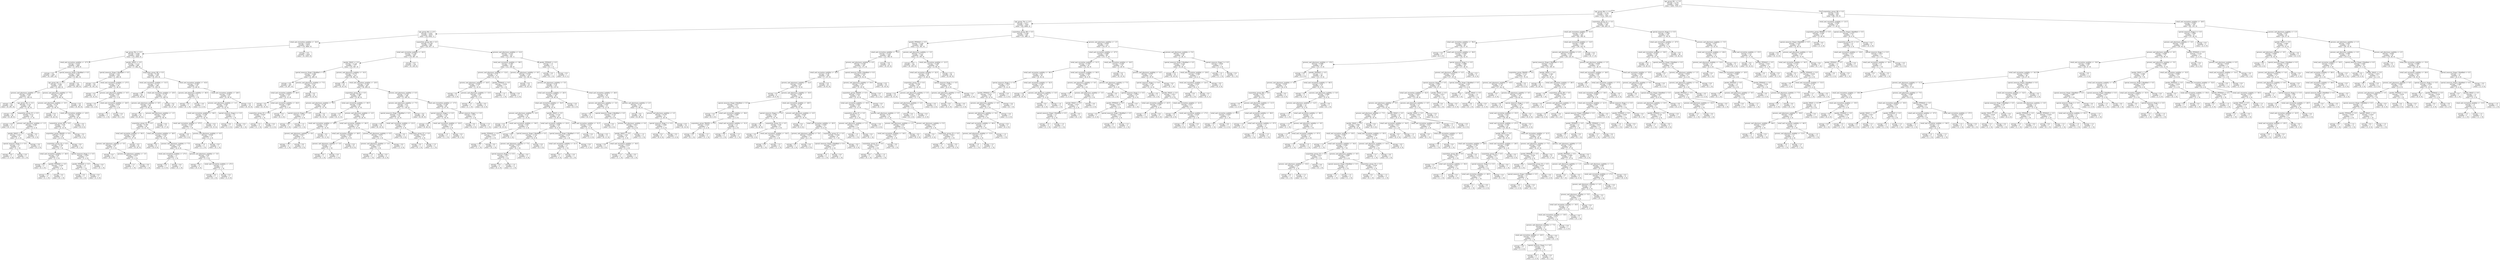 digraph Tree {
node [shape=box] ;
0 [label="age_group_90+ <= 0.5\nentropy = 0.179\nsamples = 7620\nvalue = [200, 7418, 2]"] ;
1 [label="age_group_80s <= 0.5\nentropy = 0.132\nsamples = 7417\nvalue = [132, 7283, 2]"] ;
0 -> 1 [labeldistance=2.5, labelangle=45, headlabel="True"] ;
2 [label="age_group_70s <= 0.5\nentropy = 0.077\nsamples = 7055\nvalue = [63, 6990, 2]"] ;
1 -> 2 ;
3 [label="age_group_60s <= 0.5\nentropy = 0.047\nsamples = 6535\nvalue = [32, 6502, 1]"] ;
2 -> 3 ;
4 [label="retail_and_recreation_mobility <= -24.5\nentropy = 0.019\nsamples = 5675\nvalue = [10, 5665, 0]"] ;
3 -> 4 ;
5 [label="age_group_50s <= 0.5\nentropy = 0.038\nsamples = 2450\nvalue = [10, 2440, 0]"] ;
4 -> 5 ;
6 [label="retail_and_recreation_mobility <= -27.5\nentropy = 0.016\nsamples = 1981\nvalue = [3, 1978, 0]"] ;
5 -> 6 ;
7 [label="entropy = 0.0\nsamples = 1297\nvalue = [0, 1297, 0]"] ;
6 -> 7 ;
8 [label="special_measure_Stage 2 Modified <= 0.5\nentropy = 0.041\nsamples = 684\nvalue = [3, 681, 0]"] ;
6 -> 8 ;
9 [label="age_group_40s <= 0.5\nentropy = 0.061\nsamples = 425\nvalue = [3, 422, 0]"] ;
8 -> 9 ;
10 [label="grocery_and_pharmacy_mobility <= -3.5\nentropy = 0.029\nsamples = 337\nvalue = [1, 336, 0]"] ;
9 -> 10 ;
11 [label="entropy = 0.0\nsamples = 291\nvalue = [0, 291, 0]"] ;
10 -> 11 ;
12 [label="age_group_30s <= 0.5\nentropy = 0.151\nsamples = 46\nvalue = [1, 45, 0]"] ;
10 -> 12 ;
13 [label="entropy = 0.0\nsamples = 28\nvalue = [0, 28, 0]"] ;
12 -> 13 ;
14 [label="acquisition_group_CC <= 0.5\nentropy = 0.31\nsamples = 18\nvalue = [1, 17, 0]"] ;
12 -> 14 ;
15 [label="entropy = 0.0\nsamples = 11\nvalue = [0, 11, 0]"] ;
14 -> 15 ;
16 [label="grocery_and_pharmacy_mobility <= -1.5\nentropy = 0.592\nsamples = 7\nvalue = [1, 6, 0]"] ;
14 -> 16 ;
17 [label="gender_MALE <= 0.5\nentropy = 0.811\nsamples = 4\nvalue = [1, 3, 0]"] ;
16 -> 17 ;
18 [label="special_measure_Stage 2 <= 0.5\nentropy = 1.0\nsamples = 2\nvalue = [1, 1, 0]"] ;
17 -> 18 ;
19 [label="entropy = 0.0\nsamples = 1\nvalue = [1, 0, 0]"] ;
18 -> 19 ;
20 [label="entropy = 0.0\nsamples = 1\nvalue = [0, 1, 0]"] ;
18 -> 20 ;
21 [label="entropy = 0.0\nsamples = 2\nvalue = [0, 2, 0]"] ;
17 -> 21 ;
22 [label="entropy = 0.0\nsamples = 3\nvalue = [0, 3, 0]"] ;
16 -> 22 ;
23 [label="grocery_and_pharmacy_mobility <= -7.5\nentropy = 0.156\nsamples = 88\nvalue = [2, 86, 0]"] ;
9 -> 23 ;
24 [label="grocery_and_pharmacy_mobility <= -8.5\nentropy = 0.276\nsamples = 42\nvalue = [2, 40, 0]"] ;
23 -> 24 ;
25 [label="entropy = 0.0\nsamples = 22\nvalue = [0, 22, 0]"] ;
24 -> 25 ;
26 [label="retail_and_recreation_mobility <= -25.5\nentropy = 0.469\nsamples = 20\nvalue = [2, 18, 0]"] ;
24 -> 26 ;
27 [label="acquisition_group_OB <= 0.5\nentropy = 0.65\nsamples = 12\nvalue = [2, 10, 0]"] ;
26 -> 27 ;
28 [label="acquisition_group_TRAVEL <= 0.5\nentropy = 0.722\nsamples = 10\nvalue = [2, 8, 0]"] ;
27 -> 28 ;
29 [label="acquisition_group_CS <= 0.5\nentropy = 0.764\nsamples = 9\nvalue = [2, 7, 0]"] ;
28 -> 29 ;
30 [label="retail_and_recreation_mobility <= -26.5\nentropy = 0.65\nsamples = 6\nvalue = [1, 5, 0]"] ;
29 -> 30 ;
31 [label="entropy = 0.0\nsamples = 3\nvalue = [0, 3, 0]"] ;
30 -> 31 ;
32 [label="gender_FEMALE <= 0.5\nentropy = 0.918\nsamples = 3\nvalue = [1, 2, 0]"] ;
30 -> 32 ;
33 [label="entropy = 1.0\nsamples = 2\nvalue = [1, 1, 0]"] ;
32 -> 33 ;
34 [label="entropy = 0.0\nsamples = 1\nvalue = [0, 1, 0]"] ;
32 -> 34 ;
35 [label="special_measure_Stage 3 <= 0.5\nentropy = 0.918\nsamples = 3\nvalue = [1, 2, 0]"] ;
29 -> 35 ;
36 [label="gender_FEMALE <= 0.5\nentropy = 1.0\nsamples = 2\nvalue = [1, 1, 0]"] ;
35 -> 36 ;
37 [label="entropy = 0.0\nsamples = 1\nvalue = [0, 1, 0]"] ;
36 -> 37 ;
38 [label="entropy = 0.0\nsamples = 1\nvalue = [1, 0, 0]"] ;
36 -> 38 ;
39 [label="entropy = 0.0\nsamples = 1\nvalue = [0, 1, 0]"] ;
35 -> 39 ;
40 [label="entropy = 0.0\nsamples = 1\nvalue = [0, 1, 0]"] ;
28 -> 40 ;
41 [label="entropy = 0.0\nsamples = 2\nvalue = [0, 2, 0]"] ;
27 -> 41 ;
42 [label="entropy = 0.0\nsamples = 8\nvalue = [0, 8, 0]"] ;
26 -> 42 ;
43 [label="entropy = 0.0\nsamples = 46\nvalue = [0, 46, 0]"] ;
23 -> 43 ;
44 [label="entropy = 0.0\nsamples = 259\nvalue = [0, 259, 0]"] ;
8 -> 44 ;
45 [label="gender_MALE <= 0.5\nentropy = 0.112\nsamples = 469\nvalue = [7, 462, 0]"] ;
5 -> 45 ;
46 [label="special_measure_Stage 3 Modified <= 0.5\nentropy = 0.04\nsamples = 230\nvalue = [1, 229, 0]"] ;
45 -> 46 ;
47 [label="entropy = 0.0\nsamples = 191\nvalue = [0, 191, 0]"] ;
46 -> 47 ;
48 [label="retail_and_recreation_mobility <= -27.5\nentropy = 0.172\nsamples = 39\nvalue = [1, 38, 0]"] ;
46 -> 48 ;
49 [label="entropy = 0.0\nsamples = 33\nvalue = [0, 33, 0]"] ;
48 -> 49 ;
50 [label="grocery_and_pharmacy_mobility <= -6.5\nentropy = 0.65\nsamples = 6\nvalue = [1, 5, 0]"] ;
48 -> 50 ;
51 [label="entropy = 0.0\nsamples = 3\nvalue = [0, 3, 0]"] ;
50 -> 51 ;
52 [label="retail_and_recreation_mobility <= -26.5\nentropy = 0.918\nsamples = 3\nvalue = [1, 2, 0]"] ;
50 -> 52 ;
53 [label="entropy = 1.0\nsamples = 2\nvalue = [1, 1, 0]"] ;
52 -> 53 ;
54 [label="entropy = 0.0\nsamples = 1\nvalue = [0, 1, 0]"] ;
52 -> 54 ;
55 [label="acquisition_group_OB <= 0.5\nentropy = 0.169\nsamples = 239\nvalue = [6, 233, 0]"] ;
45 -> 55 ;
56 [label="retail_and_recreation_mobility <= -31.5\nentropy = 0.114\nsamples = 196\nvalue = [3, 193, 0]"] ;
55 -> 56 ;
57 [label="entropy = 0.0\nsamples = 84\nvalue = [0, 84, 0]"] ;
56 -> 57 ;
58 [label="retail_and_recreation_mobility <= -25.5\nentropy = 0.178\nsamples = 112\nvalue = [3, 109, 0]"] ;
56 -> 58 ;
59 [label="grocery_and_pharmacy_mobility <= -8.5\nentropy = 0.22\nsamples = 85\nvalue = [3, 82, 0]"] ;
58 -> 59 ;
60 [label="entropy = 0.0\nsamples = 24\nvalue = [0, 24, 0]"] ;
59 -> 60 ;
61 [label="grocery_and_pharmacy_mobility <= -1.5\nentropy = 0.283\nsamples = 61\nvalue = [3, 58, 0]"] ;
59 -> 61 ;
62 [label="acquisition_group_CS <= 0.5\nentropy = 0.359\nsamples = 44\nvalue = [3, 41, 0]"] ;
61 -> 62 ;
63 [label="retail_and_recreation_mobility <= -30.5\nentropy = 0.222\nsamples = 28\nvalue = [1, 27, 0]"] ;
62 -> 63 ;
64 [label="grocery_and_pharmacy_mobility <= -5.5\nentropy = 0.65\nsamples = 6\nvalue = [1, 5, 0]"] ;
63 -> 64 ;
65 [label="entropy = 0.0\nsamples = 3\nvalue = [0, 3, 0]"] ;
64 -> 65 ;
66 [label="grocery_and_pharmacy_mobility <= -3.5\nentropy = 0.918\nsamples = 3\nvalue = [1, 2, 0]"] ;
64 -> 66 ;
67 [label="entropy = 1.0\nsamples = 2\nvalue = [1, 1, 0]"] ;
66 -> 67 ;
68 [label="entropy = 0.0\nsamples = 1\nvalue = [0, 1, 0]"] ;
66 -> 68 ;
69 [label="entropy = 0.0\nsamples = 22\nvalue = [0, 22, 0]"] ;
63 -> 69 ;
70 [label="retail_and_recreation_mobility <= -28.5\nentropy = 0.544\nsamples = 16\nvalue = [2, 14, 0]"] ;
62 -> 70 ;
71 [label="entropy = 0.0\nsamples = 8\nvalue = [0, 8, 0]"] ;
70 -> 71 ;
72 [label="grocery_and_pharmacy_mobility <= -7.5\nentropy = 0.811\nsamples = 8\nvalue = [2, 6, 0]"] ;
70 -> 72 ;
73 [label="retail_and_recreation_mobility <= -27.0\nentropy = 1.0\nsamples = 2\nvalue = [1, 1, 0]"] ;
72 -> 73 ;
74 [label="entropy = 0.0\nsamples = 1\nvalue = [1, 0, 0]"] ;
73 -> 74 ;
75 [label="entropy = 0.0\nsamples = 1\nvalue = [0, 1, 0]"] ;
73 -> 75 ;
76 [label="grocery_and_pharmacy_mobility <= -3.0\nentropy = 0.65\nsamples = 6\nvalue = [1, 5, 0]"] ;
72 -> 76 ;
77 [label="entropy = 0.0\nsamples = 4\nvalue = [0, 4, 0]"] ;
76 -> 77 ;
78 [label="retail_and_recreation_mobility <= -27.0\nentropy = 1.0\nsamples = 2\nvalue = [1, 1, 0]"] ;
76 -> 78 ;
79 [label="entropy = 0.0\nsamples = 1\nvalue = [0, 1, 0]"] ;
78 -> 79 ;
80 [label="entropy = 0.0\nsamples = 1\nvalue = [1, 0, 0]"] ;
78 -> 80 ;
81 [label="entropy = 0.0\nsamples = 17\nvalue = [0, 17, 0]"] ;
61 -> 81 ;
82 [label="entropy = 0.0\nsamples = 27\nvalue = [0, 27, 0]"] ;
58 -> 82 ;
83 [label="retail_and_recreation_mobility <= -43.0\nentropy = 0.365\nsamples = 43\nvalue = [3, 40, 0]"] ;
55 -> 83 ;
84 [label="grocery_and_pharmacy_mobility <= -40.5\nentropy = 1.0\nsamples = 2\nvalue = [1, 1, 0]"] ;
83 -> 84 ;
85 [label="entropy = 0.0\nsamples = 1\nvalue = [0, 1, 0]"] ;
84 -> 85 ;
86 [label="entropy = 0.0\nsamples = 1\nvalue = [1, 0, 0]"] ;
84 -> 86 ;
87 [label="retail_and_recreation_mobility <= -28.5\nentropy = 0.281\nsamples = 41\nvalue = [2, 39, 0]"] ;
83 -> 87 ;
88 [label="grocery_and_pharmacy_mobility <= -1.0\nentropy = 0.402\nsamples = 25\nvalue = [2, 23, 0]"] ;
87 -> 88 ;
89 [label="retail_and_recreation_mobility <= -36.5\nentropy = 0.258\nsamples = 23\nvalue = [1, 22, 0]"] ;
88 -> 89 ;
90 [label="retail_and_recreation_mobility <= -37.5\nentropy = 0.544\nsamples = 8\nvalue = [1, 7, 0]"] ;
89 -> 90 ;
91 [label="entropy = 0.0\nsamples = 5\nvalue = [0, 5, 0]"] ;
90 -> 91 ;
92 [label="grocery_and_pharmacy_mobility <= -6.5\nentropy = 0.918\nsamples = 3\nvalue = [1, 2, 0]"] ;
90 -> 92 ;
93 [label="entropy = 1.0\nsamples = 2\nvalue = [1, 1, 0]"] ;
92 -> 93 ;
94 [label="entropy = 0.0\nsamples = 1\nvalue = [0, 1, 0]"] ;
92 -> 94 ;
95 [label="entropy = 0.0\nsamples = 15\nvalue = [0, 15, 0]"] ;
89 -> 95 ;
96 [label="special_measure_Stage 2 <= 0.5\nentropy = 1.0\nsamples = 2\nvalue = [1, 1, 0]"] ;
88 -> 96 ;
97 [label="entropy = 0.0\nsamples = 1\nvalue = [1, 0, 0]"] ;
96 -> 97 ;
98 [label="entropy = 0.0\nsamples = 1\nvalue = [0, 1, 0]"] ;
96 -> 98 ;
99 [label="entropy = 0.0\nsamples = 16\nvalue = [0, 16, 0]"] ;
87 -> 99 ;
100 [label="entropy = 0.0\nsamples = 3225\nvalue = [0, 3225, 0]"] ;
4 -> 100 ;
101 [label="acquisition_group_OB <= 0.5\nentropy = 0.185\nsamples = 860\nvalue = [22, 837, 1]"] ;
3 -> 101 ;
102 [label="retail_and_recreation_mobility <= -16.5\nentropy = 0.108\nsamples = 697\nvalue = [10, 687, 0]"] ;
101 -> 102 ;
103 [label="gender_MALE <= 0.5\nentropy = 0.126\nsamples = 577\nvalue = [10, 567, 0]"] ;
102 -> 103 ;
104 [label="special_measure_Stage 3 Modified <= 0.5\nentropy = 0.064\nsamples = 267\nvalue = [2, 265, 0]"] ;
103 -> 104 ;
105 [label="entropy = 0.0\nsamples = 207\nvalue = [0, 207, 0]"] ;
104 -> 105 ;
106 [label="grocery_and_pharmacy_mobility <= -7.5\nentropy = 0.211\nsamples = 60\nvalue = [2, 58, 0]"] ;
104 -> 106 ;
107 [label="retail_and_recreation_mobility <= -26.5\nentropy = 0.523\nsamples = 17\nvalue = [2, 15, 0]"] ;
106 -> 107 ;
108 [label="entropy = 0.0\nsamples = 10\nvalue = [0, 10, 0]"] ;
107 -> 108 ;
109 [label="retail_and_recreation_mobility <= -24.0\nentropy = 0.863\nsamples = 7\nvalue = [2, 5, 0]"] ;
107 -> 109 ;
110 [label="acquisition_group_CS <= 0.5\nentropy = 0.918\nsamples = 3\nvalue = [2, 1, 0]"] ;
109 -> 110 ;
111 [label="entropy = 1.0\nsamples = 2\nvalue = [1, 1, 0]"] ;
110 -> 111 ;
112 [label="entropy = 0.0\nsamples = 1\nvalue = [1, 0, 0]"] ;
110 -> 112 ;
113 [label="entropy = 0.0\nsamples = 4\nvalue = [0, 4, 0]"] ;
109 -> 113 ;
114 [label="entropy = 0.0\nsamples = 43\nvalue = [0, 43, 0]"] ;
106 -> 114 ;
115 [label="grocery_and_pharmacy_mobility <= -10.5\nentropy = 0.173\nsamples = 310\nvalue = [8, 302, 0]"] ;
103 -> 115 ;
116 [label="entropy = 0.0\nsamples = 43\nvalue = [0, 43, 0]"] ;
115 -> 116 ;
117 [label="retail_and_recreation_mobility <= -25.5\nentropy = 0.194\nsamples = 267\nvalue = [8, 259, 0]"] ;
115 -> 117 ;
118 [label="acquisition_group_CS <= 0.5\nentropy = 0.289\nsamples = 99\nvalue = [5, 94, 0]"] ;
117 -> 118 ;
119 [label="grocery_and_pharmacy_mobility <= -9.5\nentropy = 0.126\nsamples = 58\nvalue = [1, 57, 0]"] ;
118 -> 119 ;
120 [label="special_measure_Stage 2 <= 0.5\nentropy = 0.722\nsamples = 5\nvalue = [1, 4, 0]"] ;
119 -> 120 ;
121 [label="entropy = 0.0\nsamples = 3\nvalue = [0, 3, 0]"] ;
120 -> 121 ;
122 [label="entropy = 1.0\nsamples = 2\nvalue = [1, 1, 0]"] ;
120 -> 122 ;
123 [label="entropy = 0.0\nsamples = 53\nvalue = [0, 53, 0]"] ;
119 -> 123 ;
124 [label="retail_and_recreation_mobility <= -30.5\nentropy = 0.461\nsamples = 41\nvalue = [4, 37, 0]"] ;
118 -> 124 ;
125 [label="entropy = 0.0\nsamples = 11\nvalue = [0, 11, 0]"] ;
124 -> 125 ;
126 [label="grocery_and_pharmacy_mobility <= -4.5\nentropy = 0.567\nsamples = 30\nvalue = [4, 26, 0]"] ;
124 -> 126 ;
127 [label="retail_and_recreation_mobility <= -28.5\nentropy = 0.353\nsamples = 15\nvalue = [1, 14, 0]"] ;
126 -> 127 ;
128 [label="grocery_and_pharmacy_mobility <= -8.0\nentropy = 0.811\nsamples = 4\nvalue = [1, 3, 0]"] ;
127 -> 128 ;
129 [label="entropy = 1.0\nsamples = 2\nvalue = [1, 1, 0]"] ;
128 -> 129 ;
130 [label="entropy = 0.0\nsamples = 2\nvalue = [0, 2, 0]"] ;
128 -> 130 ;
131 [label="entropy = 0.0\nsamples = 11\nvalue = [0, 11, 0]"] ;
127 -> 131 ;
132 [label="retail_and_recreation_mobility <= -26.5\nentropy = 0.722\nsamples = 15\nvalue = [3, 12, 0]"] ;
126 -> 132 ;
133 [label="retail_and_recreation_mobility <= -29.5\nentropy = 0.469\nsamples = 10\nvalue = [1, 9, 0]"] ;
132 -> 133 ;
134 [label="grocery_and_pharmacy_mobility <= -3.0\nentropy = 1.0\nsamples = 2\nvalue = [1, 1, 0]"] ;
133 -> 134 ;
135 [label="entropy = 0.0\nsamples = 1\nvalue = [0, 1, 0]"] ;
134 -> 135 ;
136 [label="entropy = 0.0\nsamples = 1\nvalue = [1, 0, 0]"] ;
134 -> 136 ;
137 [label="entropy = 0.0\nsamples = 8\nvalue = [0, 8, 0]"] ;
133 -> 137 ;
138 [label="grocery_and_pharmacy_mobility <= 0.5\nentropy = 0.971\nsamples = 5\nvalue = [2, 3, 0]"] ;
132 -> 138 ;
139 [label="grocery_and_pharmacy_mobility <= -3.5\nentropy = 0.811\nsamples = 4\nvalue = [1, 3, 0]"] ;
138 -> 139 ;
140 [label="entropy = 1.0\nsamples = 2\nvalue = [1, 1, 0]"] ;
139 -> 140 ;
141 [label="entropy = 0.0\nsamples = 2\nvalue = [0, 2, 0]"] ;
139 -> 141 ;
142 [label="entropy = 0.0\nsamples = 1\nvalue = [1, 0, 0]"] ;
138 -> 142 ;
143 [label="grocery_and_pharmacy_mobility <= 0.5\nentropy = 0.129\nsamples = 168\nvalue = [3, 165, 0]"] ;
117 -> 143 ;
144 [label="grocery_and_pharmacy_mobility <= -7.5\nentropy = 0.07\nsamples = 119\nvalue = [1, 118, 0]"] ;
143 -> 144 ;
145 [label="special_measure_Stage 3 Modified <= 0.5\nentropy = 0.25\nsamples = 24\nvalue = [1, 23, 0]"] ;
144 -> 145 ;
146 [label="entropy = 0.0\nsamples = 18\nvalue = [0, 18, 0]"] ;
145 -> 146 ;
147 [label="retail_and_recreation_mobility <= -21.0\nentropy = 0.65\nsamples = 6\nvalue = [1, 5, 0]"] ;
145 -> 147 ;
148 [label="entropy = 0.0\nsamples = 3\nvalue = [0, 3, 0]"] ;
147 -> 148 ;
149 [label="acquisition_group_CC <= 0.5\nentropy = 0.918\nsamples = 3\nvalue = [1, 2, 0]"] ;
147 -> 149 ;
150 [label="entropy = 0.0\nsamples = 1\nvalue = [0, 1, 0]"] ;
149 -> 150 ;
151 [label="entropy = 1.0\nsamples = 2\nvalue = [1, 1, 0]"] ;
149 -> 151 ;
152 [label="entropy = 0.0\nsamples = 95\nvalue = [0, 95, 0]"] ;
144 -> 152 ;
153 [label="retail_and_recreation_mobility <= -17.5\nentropy = 0.246\nsamples = 49\nvalue = [2, 47, 0]"] ;
143 -> 153 ;
154 [label="special_measure_Stage 2 <= 0.5\nentropy = 0.154\nsamples = 45\nvalue = [1, 44, 0]"] ;
153 -> 154 ;
155 [label="entropy = 0.0\nsamples = 40\nvalue = [0, 40, 0]"] ;
154 -> 155 ;
156 [label="retail_and_recreation_mobility <= -22.0\nentropy = 0.722\nsamples = 5\nvalue = [1, 4, 0]"] ;
154 -> 156 ;
157 [label="entropy = 1.0\nsamples = 2\nvalue = [1, 1, 0]"] ;
156 -> 157 ;
158 [label="entropy = 0.0\nsamples = 3\nvalue = [0, 3, 0]"] ;
156 -> 158 ;
159 [label="special_measure_Stage 3 <= 0.5\nentropy = 0.811\nsamples = 4\nvalue = [1, 3, 0]"] ;
153 -> 159 ;
160 [label="entropy = 0.0\nsamples = 2\nvalue = [0, 2, 0]"] ;
159 -> 160 ;
161 [label="entropy = 1.0\nsamples = 2\nvalue = [1, 1, 0]"] ;
159 -> 161 ;
162 [label="entropy = 0.0\nsamples = 120\nvalue = [0, 120, 0]"] ;
102 -> 162 ;
163 [label="grocery_and_pharmacy_mobility <= 12.0\nentropy = 0.433\nsamples = 163\nvalue = [12, 150, 1]"] ;
101 -> 163 ;
164 [label="retail_and_recreation_mobility <= -38.5\nentropy = 0.383\nsamples = 161\nvalue = [12, 149, 0]"] ;
163 -> 164 ;
165 [label="grocery_and_pharmacy_mobility <= -12.0\nentropy = 0.75\nsamples = 14\nvalue = [3, 11, 0]"] ;
164 -> 165 ;
166 [label="grocery_and_pharmacy_mobility <= -24.5\nentropy = 0.439\nsamples = 11\nvalue = [1, 10, 0]"] ;
165 -> 166 ;
167 [label="entropy = 0.0\nsamples = 5\nvalue = [0, 5, 0]"] ;
166 -> 167 ;
168 [label="grocery_and_pharmacy_mobility <= -13.5\nentropy = 0.65\nsamples = 6\nvalue = [1, 5, 0]"] ;
166 -> 168 ;
169 [label="entropy = 1.0\nsamples = 2\nvalue = [1, 1, 0]"] ;
168 -> 169 ;
170 [label="entropy = 0.0\nsamples = 4\nvalue = [0, 4, 0]"] ;
168 -> 170 ;
171 [label="gender_FEMALE <= 0.5\nentropy = 0.918\nsamples = 3\nvalue = [2, 1, 0]"] ;
165 -> 171 ;
172 [label="entropy = 1.0\nsamples = 2\nvalue = [1, 1, 0]"] ;
171 -> 172 ;
173 [label="entropy = 0.0\nsamples = 1\nvalue = [1, 0, 0]"] ;
171 -> 173 ;
174 [label="grocery_and_pharmacy_mobility <= -8.5\nentropy = 0.332\nsamples = 147\nvalue = [9, 138, 0]"] ;
164 -> 174 ;
175 [label="entropy = 0.0\nsamples = 25\nvalue = [0, 25, 0]"] ;
174 -> 175 ;
176 [label="grocery_and_pharmacy_mobility <= -5.5\nentropy = 0.38\nsamples = 122\nvalue = [9, 113, 0]"] ;
174 -> 176 ;
177 [label="retail_and_recreation_mobility <= -20.5\nentropy = 0.559\nsamples = 46\nvalue = [6, 40, 0]"] ;
176 -> 177 ;
178 [label="retail_and_recreation_mobility <= -32.5\nentropy = 0.601\nsamples = 41\nvalue = [6, 35, 0]"] ;
177 -> 178 ;
179 [label="grocery_and_pharmacy_mobility <= -6.5\nentropy = 0.337\nsamples = 16\nvalue = [1, 15, 0]"] ;
178 -> 179 ;
180 [label="entropy = 0.0\nsamples = 10\nvalue = [0, 10, 0]"] ;
179 -> 180 ;
181 [label="retail_and_recreation_mobility <= -36.5\nentropy = 0.65\nsamples = 6\nvalue = [1, 5, 0]"] ;
179 -> 181 ;
182 [label="gender_FEMALE <= 0.5\nentropy = 0.918\nsamples = 3\nvalue = [1, 2, 0]"] ;
181 -> 182 ;
183 [label="entropy = 1.0\nsamples = 2\nvalue = [1, 1, 0]"] ;
182 -> 183 ;
184 [label="entropy = 0.0\nsamples = 1\nvalue = [0, 1, 0]"] ;
182 -> 184 ;
185 [label="entropy = 0.0\nsamples = 3\nvalue = [0, 3, 0]"] ;
181 -> 185 ;
186 [label="gender_MALE <= 0.5\nentropy = 0.722\nsamples = 25\nvalue = [5, 20, 0]"] ;
178 -> 186 ;
187 [label="retail_and_recreation_mobility <= -23.0\nentropy = 0.89\nsamples = 13\nvalue = [4, 9, 0]"] ;
186 -> 187 ;
188 [label="special_measure_Stage 3 Modified <= 0.5\nentropy = 0.722\nsamples = 10\nvalue = [2, 8, 0]"] ;
187 -> 188 ;
189 [label="grocery_and_pharmacy_mobility <= -7.0\nentropy = 0.971\nsamples = 5\nvalue = [2, 3, 0]"] ;
188 -> 189 ;
190 [label="special_measure_Stage 3 <= 0.5\nentropy = 0.811\nsamples = 4\nvalue = [1, 3, 0]"] ;
189 -> 190 ;
191 [label="entropy = 0.0\nsamples = 2\nvalue = [0, 2, 0]"] ;
190 -> 191 ;
192 [label="entropy = 1.0\nsamples = 2\nvalue = [1, 1, 0]"] ;
190 -> 192 ;
193 [label="entropy = 0.0\nsamples = 1\nvalue = [1, 0, 0]"] ;
189 -> 193 ;
194 [label="entropy = 0.0\nsamples = 5\nvalue = [0, 5, 0]"] ;
188 -> 194 ;
195 [label="special_measure_Stage 3 Modified <= 0.5\nentropy = 0.918\nsamples = 3\nvalue = [2, 1, 0]"] ;
187 -> 195 ;
196 [label="retail_and_recreation_mobility <= -21.5\nentropy = 1.0\nsamples = 2\nvalue = [1, 1, 0]"] ;
195 -> 196 ;
197 [label="entropy = 0.0\nsamples = 1\nvalue = [1, 0, 0]"] ;
196 -> 197 ;
198 [label="entropy = 0.0\nsamples = 1\nvalue = [0, 1, 0]"] ;
196 -> 198 ;
199 [label="entropy = 0.0\nsamples = 1\nvalue = [1, 0, 0]"] ;
195 -> 199 ;
200 [label="retail_and_recreation_mobility <= -31.5\nentropy = 0.414\nsamples = 12\nvalue = [1, 11, 0]"] ;
186 -> 200 ;
201 [label="entropy = 0.0\nsamples = 1\nvalue = [1, 0, 0]"] ;
200 -> 201 ;
202 [label="entropy = 0.0\nsamples = 11\nvalue = [0, 11, 0]"] ;
200 -> 202 ;
203 [label="entropy = 0.0\nsamples = 5\nvalue = [0, 5, 0]"] ;
177 -> 203 ;
204 [label="retail_and_recreation_mobility <= -28.5\nentropy = 0.24\nsamples = 76\nvalue = [3, 73, 0]"] ;
176 -> 204 ;
205 [label="grocery_and_pharmacy_mobility <= -3.0\nentropy = 0.567\nsamples = 15\nvalue = [2, 13, 0]"] ;
204 -> 205 ;
206 [label="entropy = 0.0\nsamples = 5\nvalue = [0, 5, 0]"] ;
205 -> 206 ;
207 [label="special_measure_Stage 2 Modified <= 0.5\nentropy = 0.722\nsamples = 10\nvalue = [2, 8, 0]"] ;
205 -> 207 ;
208 [label="entropy = 0.0\nsamples = 2\nvalue = [0, 2, 0]"] ;
207 -> 208 ;
209 [label="grocery_and_pharmacy_mobility <= 0.0\nentropy = 0.811\nsamples = 8\nvalue = [2, 6, 0]"] ;
207 -> 209 ;
210 [label="gender_MALE <= 0.5\nentropy = 0.65\nsamples = 6\nvalue = [1, 5, 0]"] ;
209 -> 210 ;
211 [label="entropy = 0.0\nsamples = 3\nvalue = [0, 3, 0]"] ;
210 -> 211 ;
212 [label="retail_and_recreation_mobility <= -30.5\nentropy = 0.918\nsamples = 3\nvalue = [1, 2, 0]"] ;
210 -> 212 ;
213 [label="entropy = 1.0\nsamples = 2\nvalue = [1, 1, 0]"] ;
212 -> 213 ;
214 [label="entropy = 0.0\nsamples = 1\nvalue = [0, 1, 0]"] ;
212 -> 214 ;
215 [label="entropy = 1.0\nsamples = 2\nvalue = [1, 1, 0]"] ;
209 -> 215 ;
216 [label="grocery_and_pharmacy_mobility <= 2.5\nentropy = 0.121\nsamples = 61\nvalue = [1, 60, 0]"] ;
204 -> 216 ;
217 [label="entropy = 0.0\nsamples = 40\nvalue = [0, 40, 0]"] ;
216 -> 217 ;
218 [label="grocery_and_pharmacy_mobility <= 3.5\nentropy = 0.276\nsamples = 21\nvalue = [1, 20, 0]"] ;
216 -> 218 ;
219 [label="special_measure_Stage 3 <= 0.5\nentropy = 0.592\nsamples = 7\nvalue = [1, 6, 0]"] ;
218 -> 219 ;
220 [label="entropy = 0.0\nsamples = 6\nvalue = [0, 6, 0]"] ;
219 -> 220 ;
221 [label="entropy = 0.0\nsamples = 1\nvalue = [1, 0, 0]"] ;
219 -> 221 ;
222 [label="entropy = 0.0\nsamples = 14\nvalue = [0, 14, 0]"] ;
218 -> 222 ;
223 [label="gender_FEMALE <= 0.5\nentropy = 1.0\nsamples = 2\nvalue = [0, 1, 1]"] ;
163 -> 223 ;
224 [label="entropy = 0.0\nsamples = 1\nvalue = [0, 1, 0]"] ;
223 -> 224 ;
225 [label="entropy = 0.0\nsamples = 1\nvalue = [0, 0, 1]"] ;
223 -> 225 ;
226 [label="acquisition_group_OB <= 0.5\nentropy = 0.346\nsamples = 520\nvalue = [31, 488, 1]"] ;
2 -> 226 ;
227 [label="gender_FEMALE <= 0.5\nentropy = 0.228\nsamples = 406\nvalue = [15, 391, 0]"] ;
226 -> 227 ;
228 [label="retail_and_recreation_mobility <= -15.5\nentropy = 0.318\nsamples = 208\nvalue = [12, 196, 0]"] ;
227 -> 228 ;
229 [label="grocery_and_pharmacy_mobility <= 0.5\nentropy = 0.349\nsamples = 183\nvalue = [12, 171, 0]"] ;
228 -> 229 ;
230 [label="retail_and_recreation_mobility <= -24.5\nentropy = 0.28\nsamples = 144\nvalue = [7, 137, 0]"] ;
229 -> 230 ;
231 [label="grocery_and_pharmacy_mobility <= -12.5\nentropy = 0.424\nsamples = 81\nvalue = [7, 74, 0]"] ;
230 -> 231 ;
232 [label="entropy = 0.0\nsamples = 8\nvalue = [0, 8, 0]"] ;
231 -> 232 ;
233 [label="grocery_and_pharmacy_mobility <= -10.5\nentropy = 0.456\nsamples = 73\nvalue = [7, 66, 0]"] ;
231 -> 233 ;
234 [label="special_measure_Stage 2 Modified <= 0.5\nentropy = 0.811\nsamples = 12\nvalue = [3, 9, 0]"] ;
233 -> 234 ;
235 [label="entropy = 0.0\nsamples = 5\nvalue = [0, 5, 0]"] ;
234 -> 235 ;
236 [label="retail_and_recreation_mobility <= -36.0\nentropy = 0.985\nsamples = 7\nvalue = [3, 4, 0]"] ;
234 -> 236 ;
237 [label="acquisition_group_TRAVEL <= 0.5\nentropy = 0.918\nsamples = 3\nvalue = [1, 2, 0]"] ;
236 -> 237 ;
238 [label="entropy = 0.0\nsamples = 1\nvalue = [0, 1, 0]"] ;
237 -> 238 ;
239 [label="entropy = 1.0\nsamples = 2\nvalue = [1, 1, 0]"] ;
237 -> 239 ;
240 [label="retail_and_recreation_mobility <= -31.0\nentropy = 1.0\nsamples = 4\nvalue = [2, 2, 0]"] ;
236 -> 240 ;
241 [label="entropy = 1.0\nsamples = 2\nvalue = [1, 1, 0]"] ;
240 -> 241 ;
242 [label="entropy = 1.0\nsamples = 2\nvalue = [1, 1, 0]"] ;
240 -> 242 ;
243 [label="retail_and_recreation_mobility <= -26.5\nentropy = 0.349\nsamples = 61\nvalue = [4, 57, 0]"] ;
233 -> 243 ;
244 [label="special_measure_Stage 2 <= 0.5\nentropy = 0.162\nsamples = 42\nvalue = [1, 41, 0]"] ;
243 -> 244 ;
245 [label="entropy = 0.0\nsamples = 36\nvalue = [0, 36, 0]"] ;
244 -> 245 ;
246 [label="acquisition_group_CS <= 0.5\nentropy = 0.65\nsamples = 6\nvalue = [1, 5, 0]"] ;
244 -> 246 ;
247 [label="entropy = 0.0\nsamples = 3\nvalue = [0, 3, 0]"] ;
246 -> 247 ;
248 [label="retail_and_recreation_mobility <= -34.5\nentropy = 0.918\nsamples = 3\nvalue = [1, 2, 0]"] ;
246 -> 248 ;
249 [label="entropy = 0.0\nsamples = 1\nvalue = [0, 1, 0]"] ;
248 -> 249 ;
250 [label="entropy = 1.0\nsamples = 2\nvalue = [1, 1, 0]"] ;
248 -> 250 ;
251 [label="grocery_and_pharmacy_mobility <= -6.5\nentropy = 0.629\nsamples = 19\nvalue = [3, 16, 0]"] ;
243 -> 251 ;
252 [label="entropy = 0.0\nsamples = 8\nvalue = [0, 8, 0]"] ;
251 -> 252 ;
253 [label="retail_and_recreation_mobility <= -25.5\nentropy = 0.845\nsamples = 11\nvalue = [3, 8, 0]"] ;
251 -> 253 ;
254 [label="grocery_and_pharmacy_mobility <= -5.0\nentropy = 0.918\nsamples = 3\nvalue = [2, 1, 0]"] ;
253 -> 254 ;
255 [label="entropy = 0.0\nsamples = 1\nvalue = [0, 1, 0]"] ;
254 -> 255 ;
256 [label="entropy = 0.0\nsamples = 2\nvalue = [2, 0, 0]"] ;
254 -> 256 ;
257 [label="acquisition_group_CC <= 0.5\nentropy = 0.544\nsamples = 8\nvalue = [1, 7, 0]"] ;
253 -> 257 ;
258 [label="special_measure_Stage 2 Modified <= 0.5\nentropy = 0.918\nsamples = 3\nvalue = [1, 2, 0]"] ;
257 -> 258 ;
259 [label="entropy = 1.0\nsamples = 2\nvalue = [1, 1, 0]"] ;
258 -> 259 ;
260 [label="entropy = 0.0\nsamples = 1\nvalue = [0, 1, 0]"] ;
258 -> 260 ;
261 [label="entropy = 0.0\nsamples = 5\nvalue = [0, 5, 0]"] ;
257 -> 261 ;
262 [label="entropy = 0.0\nsamples = 63\nvalue = [0, 63, 0]"] ;
230 -> 262 ;
263 [label="special_measure_Stage 2 Modified <= 0.5\nentropy = 0.552\nsamples = 39\nvalue = [5, 34, 0]"] ;
229 -> 263 ;
264 [label="grocery_and_pharmacy_mobility <= 10.0\nentropy = 0.792\nsamples = 21\nvalue = [5, 16, 0]"] ;
263 -> 264 ;
265 [label="acquisition_group_TRAVEL <= 0.5\nentropy = 0.831\nsamples = 19\nvalue = [5, 14, 0]"] ;
264 -> 265 ;
266 [label="retail_and_recreation_mobility <= -19.5\nentropy = 0.852\nsamples = 18\nvalue = [5, 13, 0]"] ;
265 -> 266 ;
267 [label="acquisition_group_CC <= 0.5\nentropy = 1.0\nsamples = 4\nvalue = [2, 2, 0]"] ;
266 -> 267 ;
268 [label="grocery_and_pharmacy_mobility <= 1.5\nentropy = 0.918\nsamples = 3\nvalue = [1, 2, 0]"] ;
267 -> 268 ;
269 [label="entropy = 1.0\nsamples = 2\nvalue = [1, 1, 0]"] ;
268 -> 269 ;
270 [label="entropy = 0.0\nsamples = 1\nvalue = [0, 1, 0]"] ;
268 -> 270 ;
271 [label="entropy = 0.0\nsamples = 1\nvalue = [1, 0, 0]"] ;
267 -> 271 ;
272 [label="grocery_and_pharmacy_mobility <= 3.5\nentropy = 0.75\nsamples = 14\nvalue = [3, 11, 0]"] ;
266 -> 272 ;
273 [label="grocery_and_pharmacy_mobility <= 1.5\nentropy = 0.503\nsamples = 9\nvalue = [1, 8, 0]"] ;
272 -> 273 ;
274 [label="retail_and_recreation_mobility <= -18.5\nentropy = 0.811\nsamples = 4\nvalue = [1, 3, 0]"] ;
273 -> 274 ;
275 [label="acquisition_group_CC <= 0.5\nentropy = 0.918\nsamples = 3\nvalue = [1, 2, 0]"] ;
274 -> 275 ;
276 [label="entropy = 0.0\nsamples = 1\nvalue = [0, 1, 0]"] ;
275 -> 276 ;
277 [label="entropy = 1.0\nsamples = 2\nvalue = [1, 1, 0]"] ;
275 -> 277 ;
278 [label="entropy = 0.0\nsamples = 1\nvalue = [0, 1, 0]"] ;
274 -> 278 ;
279 [label="entropy = 0.0\nsamples = 5\nvalue = [0, 5, 0]"] ;
273 -> 279 ;
280 [label="grocery_and_pharmacy_mobility <= 5.5\nentropy = 0.971\nsamples = 5\nvalue = [2, 3, 0]"] ;
272 -> 280 ;
281 [label="entropy = 0.0\nsamples = 1\nvalue = [1, 0, 0]"] ;
280 -> 281 ;
282 [label="acquisition_group_CS <= 0.5\nentropy = 0.811\nsamples = 4\nvalue = [1, 3, 0]"] ;
280 -> 282 ;
283 [label="entropy = 1.0\nsamples = 2\nvalue = [1, 1, 0]"] ;
282 -> 283 ;
284 [label="entropy = 0.0\nsamples = 2\nvalue = [0, 2, 0]"] ;
282 -> 284 ;
285 [label="entropy = 0.0\nsamples = 1\nvalue = [0, 1, 0]"] ;
265 -> 285 ;
286 [label="entropy = 0.0\nsamples = 2\nvalue = [0, 2, 0]"] ;
264 -> 286 ;
287 [label="entropy = 0.0\nsamples = 18\nvalue = [0, 18, 0]"] ;
263 -> 287 ;
288 [label="entropy = 0.0\nsamples = 25\nvalue = [0, 25, 0]"] ;
228 -> 288 ;
289 [label="grocery_and_pharmacy_mobility <= -3.5\nentropy = 0.113\nsamples = 198\nvalue = [3, 195, 0]"] ;
227 -> 289 ;
290 [label="entropy = 0.0\nsamples = 105\nvalue = [0, 105, 0]"] ;
289 -> 290 ;
291 [label="retail_and_recreation_mobility <= -21.5\nentropy = 0.206\nsamples = 93\nvalue = [3, 90, 0]"] ;
289 -> 291 ;
292 [label="retail_and_recreation_mobility <= -22.5\nentropy = 0.48\nsamples = 29\nvalue = [3, 26, 0]"] ;
291 -> 292 ;
293 [label="acquisition_group_CS <= 0.5\nentropy = 0.258\nsamples = 23\nvalue = [1, 22, 0]"] ;
292 -> 293 ;
294 [label="entropy = 0.0\nsamples = 15\nvalue = [0, 15, 0]"] ;
293 -> 294 ;
295 [label="grocery_and_pharmacy_mobility <= 3.5\nentropy = 0.544\nsamples = 8\nvalue = [1, 7, 0]"] ;
293 -> 295 ;
296 [label="grocery_and_pharmacy_mobility <= 2.0\nentropy = 0.811\nsamples = 4\nvalue = [1, 3, 0]"] ;
295 -> 296 ;
297 [label="entropy = 0.0\nsamples = 3\nvalue = [0, 3, 0]"] ;
296 -> 297 ;
298 [label="entropy = 0.0\nsamples = 1\nvalue = [1, 0, 0]"] ;
296 -> 298 ;
299 [label="entropy = 0.0\nsamples = 4\nvalue = [0, 4, 0]"] ;
295 -> 299 ;
300 [label="special_measure_Stage 3 <= 0.5\nentropy = 0.918\nsamples = 6\nvalue = [2, 4, 0]"] ;
292 -> 300 ;
301 [label="grocery_and_pharmacy_mobility <= 0.5\nentropy = 0.722\nsamples = 5\nvalue = [1, 4, 0]"] ;
300 -> 301 ;
302 [label="entropy = 0.0\nsamples = 4\nvalue = [0, 4, 0]"] ;
301 -> 302 ;
303 [label="entropy = 0.0\nsamples = 1\nvalue = [1, 0, 0]"] ;
301 -> 303 ;
304 [label="entropy = 0.0\nsamples = 1\nvalue = [1, 0, 0]"] ;
300 -> 304 ;
305 [label="entropy = 0.0\nsamples = 64\nvalue = [0, 64, 0]"] ;
291 -> 305 ;
306 [label="grocery_and_pharmacy_mobility <= -1.5\nentropy = 0.656\nsamples = 114\nvalue = [16, 97, 1]"] ;
226 -> 306 ;
307 [label="retail_and_recreation_mobility <= -27.5\nentropy = 0.668\nsamples = 86\nvalue = [15, 71, 0]"] ;
306 -> 307 ;
308 [label="retail_and_recreation_mobility <= -31.5\nentropy = 0.764\nsamples = 54\nvalue = [12, 42, 0]"] ;
307 -> 308 ;
309 [label="retail_and_recreation_mobility <= -36.5\nentropy = 0.61\nsamples = 40\nvalue = [6, 34, 0]"] ;
308 -> 309 ;
310 [label="special_measure_Stage 2 <= 0.5\nentropy = 0.874\nsamples = 17\nvalue = [5, 12, 0]"] ;
309 -> 310 ;
311 [label="gender_FEMALE <= 0.5\nentropy = 0.811\nsamples = 16\nvalue = [4, 12, 0]"] ;
310 -> 311 ;
312 [label="grocery_and_pharmacy_mobility <= -6.5\nentropy = 0.991\nsamples = 9\nvalue = [4, 5, 0]"] ;
311 -> 312 ;
313 [label="grocery_and_pharmacy_mobility <= -9.0\nentropy = 0.954\nsamples = 8\nvalue = [3, 5, 0]"] ;
312 -> 313 ;
314 [label="retail_and_recreation_mobility <= -40.0\nentropy = 1.0\nsamples = 6\nvalue = [3, 3, 0]"] ;
313 -> 314 ;
315 [label="grocery_and_pharmacy_mobility <= -13.5\nentropy = 1.0\nsamples = 4\nvalue = [2, 2, 0]"] ;
314 -> 315 ;
316 [label="entropy = 1.0\nsamples = 2\nvalue = [1, 1, 0]"] ;
315 -> 316 ;
317 [label="entropy = 1.0\nsamples = 2\nvalue = [1, 1, 0]"] ;
315 -> 317 ;
318 [label="entropy = 1.0\nsamples = 2\nvalue = [1, 1, 0]"] ;
314 -> 318 ;
319 [label="entropy = 0.0\nsamples = 2\nvalue = [0, 2, 0]"] ;
313 -> 319 ;
320 [label="entropy = 0.0\nsamples = 1\nvalue = [1, 0, 0]"] ;
312 -> 320 ;
321 [label="entropy = 0.0\nsamples = 7\nvalue = [0, 7, 0]"] ;
311 -> 321 ;
322 [label="entropy = 0.0\nsamples = 1\nvalue = [1, 0, 0]"] ;
310 -> 322 ;
323 [label="retail_and_recreation_mobility <= -32.5\nentropy = 0.258\nsamples = 23\nvalue = [1, 22, 0]"] ;
309 -> 323 ;
324 [label="entropy = 0.0\nsamples = 18\nvalue = [0, 18, 0]"] ;
323 -> 324 ;
325 [label="grocery_and_pharmacy_mobility <= -6.5\nentropy = 0.722\nsamples = 5\nvalue = [1, 4, 0]"] ;
323 -> 325 ;
326 [label="entropy = 0.0\nsamples = 3\nvalue = [0, 3, 0]"] ;
325 -> 326 ;
327 [label="entropy = 1.0\nsamples = 2\nvalue = [1, 1, 0]"] ;
325 -> 327 ;
328 [label="retail_and_recreation_mobility <= -30.5\nentropy = 0.985\nsamples = 14\nvalue = [6, 8, 0]"] ;
308 -> 328 ;
329 [label="grocery_and_pharmacy_mobility <= -6.5\nentropy = 0.985\nsamples = 7\nvalue = [4, 3, 0]"] ;
328 -> 329 ;
330 [label="entropy = 0.0\nsamples = 1\nvalue = [1, 0, 0]"] ;
329 -> 330 ;
331 [label="grocery_and_pharmacy_mobility <= -3.5\nentropy = 1.0\nsamples = 6\nvalue = [3, 3, 0]"] ;
329 -> 331 ;
332 [label="gender_MALE <= 0.5\nentropy = 0.971\nsamples = 5\nvalue = [2, 3, 0]"] ;
331 -> 332 ;
333 [label="special_measure_Stage 3 Modified <= 0.5\nentropy = 1.0\nsamples = 4\nvalue = [2, 2, 0]"] ;
332 -> 333 ;
334 [label="entropy = 1.0\nsamples = 2\nvalue = [1, 1, 0]"] ;
333 -> 334 ;
335 [label="entropy = 1.0\nsamples = 2\nvalue = [1, 1, 0]"] ;
333 -> 335 ;
336 [label="entropy = 0.0\nsamples = 1\nvalue = [0, 1, 0]"] ;
332 -> 336 ;
337 [label="entropy = 0.0\nsamples = 1\nvalue = [1, 0, 0]"] ;
331 -> 337 ;
338 [label="grocery_and_pharmacy_mobility <= -7.5\nentropy = 0.863\nsamples = 7\nvalue = [2, 5, 0]"] ;
328 -> 338 ;
339 [label="entropy = 0.0\nsamples = 1\nvalue = [0, 1, 0]"] ;
338 -> 339 ;
340 [label="special_measure_Stage 3 <= 0.5\nentropy = 0.918\nsamples = 6\nvalue = [2, 4, 0]"] ;
338 -> 340 ;
341 [label="gender_FEMALE <= 0.5\nentropy = 0.971\nsamples = 5\nvalue = [2, 3, 0]"] ;
340 -> 341 ;
342 [label="entropy = 0.0\nsamples = 1\nvalue = [1, 0, 0]"] ;
341 -> 342 ;
343 [label="special_measure_Stage 3 Modified <= 0.5\nentropy = 0.811\nsamples = 4\nvalue = [1, 3, 0]"] ;
341 -> 343 ;
344 [label="entropy = 0.0\nsamples = 2\nvalue = [0, 2, 0]"] ;
343 -> 344 ;
345 [label="entropy = 1.0\nsamples = 2\nvalue = [1, 1, 0]"] ;
343 -> 345 ;
346 [label="entropy = 0.0\nsamples = 1\nvalue = [0, 1, 0]"] ;
340 -> 346 ;
347 [label="retail_and_recreation_mobility <= -24.5\nentropy = 0.449\nsamples = 32\nvalue = [3, 29, 0]"] ;
307 -> 347 ;
348 [label="entropy = 0.0\nsamples = 10\nvalue = [0, 10, 0]"] ;
347 -> 348 ;
349 [label="grocery_and_pharmacy_mobility <= -4.5\nentropy = 0.575\nsamples = 22\nvalue = [3, 19, 0]"] ;
347 -> 349 ;
350 [label="special_measure_Stage 3 <= 0.5\nentropy = 0.722\nsamples = 15\nvalue = [3, 12, 0]"] ;
349 -> 350 ;
351 [label="entropy = 0.0\nsamples = 3\nvalue = [0, 3, 0]"] ;
350 -> 351 ;
352 [label="gender_MALE <= 0.5\nentropy = 0.811\nsamples = 12\nvalue = [3, 9, 0]"] ;
350 -> 352 ;
353 [label="retail_and_recreation_mobility <= -23.5\nentropy = 0.592\nsamples = 7\nvalue = [1, 6, 0]"] ;
352 -> 353 ;
354 [label="entropy = 1.0\nsamples = 2\nvalue = [1, 1, 0]"] ;
353 -> 354 ;
355 [label="entropy = 0.0\nsamples = 5\nvalue = [0, 5, 0]"] ;
353 -> 355 ;
356 [label="retail_and_recreation_mobility <= -21.5\nentropy = 0.971\nsamples = 5\nvalue = [2, 3, 0]"] ;
352 -> 356 ;
357 [label="entropy = 0.0\nsamples = 2\nvalue = [0, 2, 0]"] ;
356 -> 357 ;
358 [label="retail_and_recreation_mobility <= -17.0\nentropy = 0.918\nsamples = 3\nvalue = [2, 1, 0]"] ;
356 -> 358 ;
359 [label="entropy = 0.0\nsamples = 2\nvalue = [2, 0, 0]"] ;
358 -> 359 ;
360 [label="entropy = 0.0\nsamples = 1\nvalue = [0, 1, 0]"] ;
358 -> 360 ;
361 [label="entropy = 0.0\nsamples = 7\nvalue = [0, 7, 0]"] ;
349 -> 361 ;
362 [label="grocery_and_pharmacy_mobility <= 5.0\nentropy = 0.443\nsamples = 28\nvalue = [1, 26, 1]"] ;
306 -> 362 ;
363 [label="special_measure_Stage 3 Modified <= 0.5\nentropy = 0.242\nsamples = 25\nvalue = [0, 24, 1]"] ;
362 -> 363 ;
364 [label="entropy = 0.0\nsamples = 18\nvalue = [0, 18, 0]"] ;
363 -> 364 ;
365 [label="retail_and_recreation_mobility <= -20.0\nentropy = 0.592\nsamples = 7\nvalue = [0, 6, 1]"] ;
363 -> 365 ;
366 [label="retail_and_recreation_mobility <= -22.5\nentropy = 0.918\nsamples = 3\nvalue = [0, 2, 1]"] ;
365 -> 366 ;
367 [label="entropy = 0.0\nsamples = 2\nvalue = [0, 2, 0]"] ;
366 -> 367 ;
368 [label="entropy = 0.0\nsamples = 1\nvalue = [0, 0, 1]"] ;
366 -> 368 ;
369 [label="entropy = 0.0\nsamples = 4\nvalue = [0, 4, 0]"] ;
365 -> 369 ;
370 [label="special_measure_Stage 3 <= 0.5\nentropy = 0.918\nsamples = 3\nvalue = [1, 2, 0]"] ;
362 -> 370 ;
371 [label="entropy = 1.0\nsamples = 2\nvalue = [1, 1, 0]"] ;
370 -> 371 ;
372 [label="entropy = 0.0\nsamples = 1\nvalue = [0, 1, 0]"] ;
370 -> 372 ;
373 [label="acquisition_group_CC <= 0.5\nentropy = 0.703\nsamples = 362\nvalue = [69, 293, 0]"] ;
1 -> 373 ;
374 [label="retail_and_recreation_mobility <= -31.5\nentropy = 0.791\nsamples = 261\nvalue = [62, 199, 0]"] ;
373 -> 374 ;
375 [label="retail_and_recreation_mobility <= -56.5\nentropy = 0.942\nsamples = 89\nvalue = [32, 57, 0]"] ;
374 -> 375 ;
376 [label="entropy = 0.0\nsamples = 5\nvalue = [0, 5, 0]"] ;
375 -> 376 ;
377 [label="retail_and_recreation_mobility <= -36.5\nentropy = 0.959\nsamples = 84\nvalue = [32, 52, 0]"] ;
375 -> 377 ;
378 [label="grocery_and_pharmacy_mobility <= -15.0\nentropy = 0.996\nsamples = 28\nvalue = [15, 13, 0]"] ;
377 -> 378 ;
379 [label="entropy = 0.0\nsamples = 2\nvalue = [2, 0, 0]"] ;
378 -> 379 ;
380 [label="gender_FEMALE <= 0.5\nentropy = 1.0\nsamples = 26\nvalue = [13, 13, 0]"] ;
378 -> 380 ;
381 [label="grocery_and_pharmacy_mobility <= -6.5\nentropy = 0.918\nsamples = 12\nvalue = [8, 4, 0]"] ;
380 -> 381 ;
382 [label="acquisition_group_OB <= 0.5\nentropy = 0.971\nsamples = 10\nvalue = [6, 4, 0]"] ;
381 -> 382 ;
383 [label="entropy = 0.0\nsamples = 1\nvalue = [1, 0, 0]"] ;
382 -> 383 ;
384 [label="grocery_and_pharmacy_mobility <= -11.5\nentropy = 0.991\nsamples = 9\nvalue = [5, 4, 0]"] ;
382 -> 384 ;
385 [label="retail_and_recreation_mobility <= -39.5\nentropy = 0.918\nsamples = 3\nvalue = [2, 1, 0]"] ;
384 -> 385 ;
386 [label="entropy = 1.0\nsamples = 2\nvalue = [1, 1, 0]"] ;
385 -> 386 ;
387 [label="entropy = 0.0\nsamples = 1\nvalue = [1, 0, 0]"] ;
385 -> 387 ;
388 [label="retail_and_recreation_mobility <= -38.5\nentropy = 1.0\nsamples = 6\nvalue = [3, 3, 0]"] ;
384 -> 388 ;
389 [label="entropy = 1.0\nsamples = 2\nvalue = [1, 1, 0]"] ;
388 -> 389 ;
390 [label="retail_and_recreation_mobility <= -37.5\nentropy = 1.0\nsamples = 4\nvalue = [2, 2, 0]"] ;
388 -> 390 ;
391 [label="entropy = 1.0\nsamples = 2\nvalue = [1, 1, 0]"] ;
390 -> 391 ;
392 [label="entropy = 1.0\nsamples = 2\nvalue = [1, 1, 0]"] ;
390 -> 392 ;
393 [label="entropy = 0.0\nsamples = 2\nvalue = [2, 0, 0]"] ;
381 -> 393 ;
394 [label="retail_and_recreation_mobility <= -40.5\nentropy = 0.94\nsamples = 14\nvalue = [5, 9, 0]"] ;
380 -> 394 ;
395 [label="entropy = 0.0\nsamples = 3\nvalue = [0, 3, 0]"] ;
394 -> 395 ;
396 [label="grocery_and_pharmacy_mobility <= -6.5\nentropy = 0.994\nsamples = 11\nvalue = [5, 6, 0]"] ;
394 -> 396 ;
397 [label="grocery_and_pharmacy_mobility <= -12.5\nentropy = 1.0\nsamples = 10\nvalue = [5, 5, 0]"] ;
396 -> 397 ;
398 [label="entropy = 1.0\nsamples = 2\nvalue = [1, 1, 0]"] ;
397 -> 398 ;
399 [label="retail_and_recreation_mobility <= -38.5\nentropy = 1.0\nsamples = 8\nvalue = [4, 4, 0]"] ;
397 -> 399 ;
400 [label="entropy = 1.0\nsamples = 2\nvalue = [1, 1, 0]"] ;
399 -> 400 ;
401 [label="grocery_and_pharmacy_mobility <= -9.5\nentropy = 1.0\nsamples = 6\nvalue = [3, 3, 0]"] ;
399 -> 401 ;
402 [label="entropy = 1.0\nsamples = 2\nvalue = [1, 1, 0]"] ;
401 -> 402 ;
403 [label="retail_and_recreation_mobility <= -37.5\nentropy = 1.0\nsamples = 4\nvalue = [2, 2, 0]"] ;
401 -> 403 ;
404 [label="entropy = 1.0\nsamples = 2\nvalue = [1, 1, 0]"] ;
403 -> 404 ;
405 [label="entropy = 1.0\nsamples = 2\nvalue = [1, 1, 0]"] ;
403 -> 405 ;
406 [label="entropy = 0.0\nsamples = 1\nvalue = [0, 1, 0]"] ;
396 -> 406 ;
407 [label="special_measure_Stage 3 <= 0.5\nentropy = 0.886\nsamples = 56\nvalue = [17, 39, 0]"] ;
377 -> 407 ;
408 [label="grocery_and_pharmacy_mobility <= -4.5\nentropy = 0.912\nsamples = 52\nvalue = [17, 35, 0]"] ;
407 -> 408 ;
409 [label="special_measure_Stage 2 <= 0.5\nentropy = 0.952\nsamples = 43\nvalue = [16, 27, 0]"] ;
408 -> 409 ;
410 [label="retail_and_recreation_mobility <= -32.5\nentropy = 0.918\nsamples = 39\nvalue = [13, 26, 0]"] ;
409 -> 410 ;
411 [label="grocery_and_pharmacy_mobility <= -5.5\nentropy = 0.885\nsamples = 33\nvalue = [10, 23, 0]"] ;
410 -> 411 ;
412 [label="grocery_and_pharmacy_mobility <= -7.5\nentropy = 0.795\nsamples = 25\nvalue = [6, 19, 0]"] ;
411 -> 412 ;
413 [label="gender_MALE <= 0.5\nentropy = 0.881\nsamples = 20\nvalue = [6, 14, 0]"] ;
412 -> 413 ;
414 [label="retail_and_recreation_mobility <= -35.5\nentropy = 0.961\nsamples = 13\nvalue = [5, 8, 0]"] ;
413 -> 414 ;
415 [label="entropy = 1.0\nsamples = 2\nvalue = [1, 1, 0]"] ;
414 -> 415 ;
416 [label="retail_and_recreation_mobility <= -34.0\nentropy = 0.946\nsamples = 11\nvalue = [4, 7, 0]"] ;
414 -> 416 ;
417 [label="acquisition_group_CS <= 0.5\nentropy = 0.811\nsamples = 4\nvalue = [1, 3, 0]"] ;
416 -> 417 ;
418 [label="grocery_and_pharmacy_mobility <= -10.0\nentropy = 0.918\nsamples = 3\nvalue = [1, 2, 0]"] ;
417 -> 418 ;
419 [label="entropy = 0.0\nsamples = 1\nvalue = [0, 1, 0]"] ;
418 -> 419 ;
420 [label="entropy = 1.0\nsamples = 2\nvalue = [1, 1, 0]"] ;
418 -> 420 ;
421 [label="entropy = 0.0\nsamples = 1\nvalue = [0, 1, 0]"] ;
417 -> 421 ;
422 [label="grocery_and_pharmacy_mobility <= -8.5\nentropy = 0.985\nsamples = 7\nvalue = [3, 4, 0]"] ;
416 -> 422 ;
423 [label="special_measure_Stage 2 Modified <= 0.5\nentropy = 1.0\nsamples = 4\nvalue = [2, 2, 0]"] ;
422 -> 423 ;
424 [label="entropy = 1.0\nsamples = 2\nvalue = [1, 1, 0]"] ;
423 -> 424 ;
425 [label="entropy = 1.0\nsamples = 2\nvalue = [1, 1, 0]"] ;
423 -> 425 ;
426 [label="acquisition_group_CS <= 0.5\nentropy = 0.918\nsamples = 3\nvalue = [1, 2, 0]"] ;
422 -> 426 ;
427 [label="entropy = 0.0\nsamples = 1\nvalue = [0, 1, 0]"] ;
426 -> 427 ;
428 [label="entropy = 1.0\nsamples = 2\nvalue = [1, 1, 0]"] ;
426 -> 428 ;
429 [label="retail_and_recreation_mobility <= -35.5\nentropy = 0.592\nsamples = 7\nvalue = [1, 6, 0]"] ;
413 -> 429 ;
430 [label="grocery_and_pharmacy_mobility <= -10.5\nentropy = 0.918\nsamples = 3\nvalue = [1, 2, 0]"] ;
429 -> 430 ;
431 [label="entropy = 1.0\nsamples = 2\nvalue = [1, 1, 0]"] ;
430 -> 431 ;
432 [label="entropy = 0.0\nsamples = 1\nvalue = [0, 1, 0]"] ;
430 -> 432 ;
433 [label="entropy = 0.0\nsamples = 4\nvalue = [0, 4, 0]"] ;
429 -> 433 ;
434 [label="entropy = 0.0\nsamples = 5\nvalue = [0, 5, 0]"] ;
412 -> 434 ;
435 [label="gender_MALE <= 0.5\nentropy = 1.0\nsamples = 8\nvalue = [4, 4, 0]"] ;
411 -> 435 ;
436 [label="retail_and_recreation_mobility <= -34.5\nentropy = 0.811\nsamples = 4\nvalue = [3, 1, 0]"] ;
435 -> 436 ;
437 [label="entropy = 0.0\nsamples = 2\nvalue = [2, 0, 0]"] ;
436 -> 437 ;
438 [label="entropy = 1.0\nsamples = 2\nvalue = [1, 1, 0]"] ;
436 -> 438 ;
439 [label="retail_and_recreation_mobility <= -35.0\nentropy = 0.811\nsamples = 4\nvalue = [1, 3, 0]"] ;
435 -> 439 ;
440 [label="entropy = 0.0\nsamples = 1\nvalue = [0, 1, 0]"] ;
439 -> 440 ;
441 [label="retail_and_recreation_mobility <= -33.5\nentropy = 0.918\nsamples = 3\nvalue = [1, 2, 0]"] ;
439 -> 441 ;
442 [label="entropy = 1.0\nsamples = 2\nvalue = [1, 1, 0]"] ;
441 -> 442 ;
443 [label="entropy = 0.0\nsamples = 1\nvalue = [0, 1, 0]"] ;
441 -> 443 ;
444 [label="grocery_and_pharmacy_mobility <= -6.5\nentropy = 1.0\nsamples = 6\nvalue = [3, 3, 0]"] ;
410 -> 444 ;
445 [label="gender_MALE <= 0.5\nentropy = 0.811\nsamples = 4\nvalue = [3, 1, 0]"] ;
444 -> 445 ;
446 [label="entropy = 1.0\nsamples = 2\nvalue = [1, 1, 0]"] ;
445 -> 446 ;
447 [label="entropy = 0.0\nsamples = 2\nvalue = [2, 0, 0]"] ;
445 -> 447 ;
448 [label="entropy = 0.0\nsamples = 2\nvalue = [0, 2, 0]"] ;
444 -> 448 ;
449 [label="gender_MALE <= 0.5\nentropy = 0.811\nsamples = 4\nvalue = [3, 1, 0]"] ;
409 -> 449 ;
450 [label="entropy = 0.0\nsamples = 1\nvalue = [0, 1, 0]"] ;
449 -> 450 ;
451 [label="entropy = 0.0\nsamples = 3\nvalue = [3, 0, 0]"] ;
449 -> 451 ;
452 [label="special_measure_Stage 3 Modified <= 0.5\nentropy = 0.503\nsamples = 9\nvalue = [1, 8, 0]"] ;
408 -> 452 ;
453 [label="entropy = 0.0\nsamples = 7\nvalue = [0, 7, 0]"] ;
452 -> 453 ;
454 [label="gender_MALE <= 0.5\nentropy = 1.0\nsamples = 2\nvalue = [1, 1, 0]"] ;
452 -> 454 ;
455 [label="entropy = 0.0\nsamples = 1\nvalue = [0, 1, 0]"] ;
454 -> 455 ;
456 [label="entropy = 0.0\nsamples = 1\nvalue = [1, 0, 0]"] ;
454 -> 456 ;
457 [label="entropy = 0.0\nsamples = 4\nvalue = [0, 4, 0]"] ;
407 -> 457 ;
458 [label="retail_and_recreation_mobility <= -14.5\nentropy = 0.668\nsamples = 172\nvalue = [30, 142, 0]"] ;
374 -> 458 ;
459 [label="grocery_and_pharmacy_mobility <= 2.5\nentropy = 0.709\nsamples = 155\nvalue = [30, 125, 0]"] ;
458 -> 459 ;
460 [label="special_measure_Stage 2 Modified <= 0.5\nentropy = 0.618\nsamples = 124\nvalue = [19, 105, 0]"] ;
459 -> 460 ;
461 [label="acquisition_group_TRAVEL <= 0.5\nentropy = 0.713\nsamples = 87\nvalue = [17, 70, 0]"] ;
460 -> 461 ;
462 [label="grocery_and_pharmacy_mobility <= -10.5\nentropy = 0.751\nsamples = 79\nvalue = [17, 62, 0]"] ;
461 -> 462 ;
463 [label="entropy = 0.0\nsamples = 1\nvalue = [1, 0, 0]"] ;
462 -> 463 ;
464 [label="grocery_and_pharmacy_mobility <= -8.5\nentropy = 0.732\nsamples = 78\nvalue = [16, 62, 0]"] ;
462 -> 464 ;
465 [label="entropy = 0.0\nsamples = 8\nvalue = [0, 8, 0]"] ;
464 -> 465 ;
466 [label="special_measure_Stage 2 <= 0.5\nentropy = 0.776\nsamples = 70\nvalue = [16, 54, 0]"] ;
464 -> 466 ;
467 [label="retail_and_recreation_mobility <= -15.5\nentropy = 0.811\nsamples = 64\nvalue = [16, 48, 0]"] ;
466 -> 467 ;
468 [label="retail_and_recreation_mobility <= -27.5\nentropy = 0.792\nsamples = 63\nvalue = [15, 48, 0]"] ;
467 -> 468 ;
469 [label="gender_MALE <= 0.5\nentropy = 0.954\nsamples = 16\nvalue = [6, 10, 0]"] ;
468 -> 469 ;
470 [label="retail_and_recreation_mobility <= -28.5\nentropy = 0.764\nsamples = 9\nvalue = [2, 7, 0]"] ;
469 -> 470 ;
471 [label="acquisition_group_OB <= 0.5\nentropy = 0.971\nsamples = 5\nvalue = [2, 3, 0]"] ;
470 -> 471 ;
472 [label="entropy = 0.0\nsamples = 1\nvalue = [1, 0, 0]"] ;
471 -> 472 ;
473 [label="retail_and_recreation_mobility <= -30.0\nentropy = 0.811\nsamples = 4\nvalue = [1, 3, 0]"] ;
471 -> 473 ;
474 [label="entropy = 1.0\nsamples = 2\nvalue = [1, 1, 0]"] ;
473 -> 474 ;
475 [label="entropy = 0.0\nsamples = 2\nvalue = [0, 2, 0]"] ;
473 -> 475 ;
476 [label="entropy = 0.0\nsamples = 4\nvalue = [0, 4, 0]"] ;
470 -> 476 ;
477 [label="retail_and_recreation_mobility <= -28.5\nentropy = 0.985\nsamples = 7\nvalue = [4, 3, 0]"] ;
469 -> 477 ;
478 [label="acquisition_group_CS <= 0.5\nentropy = 0.971\nsamples = 5\nvalue = [2, 3, 0]"] ;
477 -> 478 ;
479 [label="special_measure_Stage 3 <= 0.5\nentropy = 1.0\nsamples = 4\nvalue = [2, 2, 0]"] ;
478 -> 479 ;
480 [label="retail_and_recreation_mobility <= -29.5\nentropy = 0.918\nsamples = 3\nvalue = [2, 1, 0]"] ;
479 -> 480 ;
481 [label="entropy = 1.0\nsamples = 2\nvalue = [1, 1, 0]"] ;
480 -> 481 ;
482 [label="entropy = 0.0\nsamples = 1\nvalue = [1, 0, 0]"] ;
480 -> 482 ;
483 [label="entropy = 0.0\nsamples = 1\nvalue = [0, 1, 0]"] ;
479 -> 483 ;
484 [label="entropy = 0.0\nsamples = 1\nvalue = [0, 1, 0]"] ;
478 -> 484 ;
485 [label="entropy = 0.0\nsamples = 2\nvalue = [2, 0, 0]"] ;
477 -> 485 ;
486 [label="retail_and_recreation_mobility <= -21.5\nentropy = 0.705\nsamples = 47\nvalue = [9, 38, 0]"] ;
468 -> 486 ;
487 [label="grocery_and_pharmacy_mobility <= -7.5\nentropy = 0.426\nsamples = 23\nvalue = [2, 21, 0]"] ;
486 -> 487 ;
488 [label="gender_FEMALE <= 0.5\nentropy = 0.918\nsamples = 6\nvalue = [2, 4, 0]"] ;
487 -> 488 ;
489 [label="entropy = 0.0\nsamples = 3\nvalue = [0, 3, 0]"] ;
488 -> 489 ;
490 [label="acquisition_group_CS <= 0.5\nentropy = 0.918\nsamples = 3\nvalue = [2, 1, 0]"] ;
488 -> 490 ;
491 [label="special_measure_Stage 3 Modified <= 0.5\nentropy = 1.0\nsamples = 2\nvalue = [1, 1, 0]"] ;
490 -> 491 ;
492 [label="entropy = 0.0\nsamples = 1\nvalue = [1, 0, 0]"] ;
491 -> 492 ;
493 [label="entropy = 0.0\nsamples = 1\nvalue = [0, 1, 0]"] ;
491 -> 493 ;
494 [label="entropy = 0.0\nsamples = 1\nvalue = [1, 0, 0]"] ;
490 -> 494 ;
495 [label="entropy = 0.0\nsamples = 17\nvalue = [0, 17, 0]"] ;
487 -> 495 ;
496 [label="grocery_and_pharmacy_mobility <= 1.5\nentropy = 0.871\nsamples = 24\nvalue = [7, 17, 0]"] ;
486 -> 496 ;
497 [label="gender_FEMALE <= 0.5\nentropy = 0.902\nsamples = 22\nvalue = [7, 15, 0]"] ;
496 -> 497 ;
498 [label="grocery_and_pharmacy_mobility <= -1.5\nentropy = 0.764\nsamples = 9\nvalue = [2, 7, 0]"] ;
497 -> 498 ;
499 [label="entropy = 0.0\nsamples = 7\nvalue = [0, 7, 0]"] ;
498 -> 499 ;
500 [label="entropy = 0.0\nsamples = 2\nvalue = [2, 0, 0]"] ;
498 -> 500 ;
501 [label="grocery_and_pharmacy_mobility <= -1.5\nentropy = 0.961\nsamples = 13\nvalue = [5, 8, 0]"] ;
497 -> 501 ;
502 [label="retail_and_recreation_mobility <= -17.0\nentropy = 0.991\nsamples = 9\nvalue = [5, 4, 0]"] ;
501 -> 502 ;
503 [label="grocery_and_pharmacy_mobility <= -4.5\nentropy = 1.0\nsamples = 8\nvalue = [4, 4, 0]"] ;
502 -> 503 ;
504 [label="grocery_and_pharmacy_mobility <= -5.5\nentropy = 0.985\nsamples = 7\nvalue = [4, 3, 0]"] ;
503 -> 504 ;
505 [label="retail_and_recreation_mobility <= -18.5\nentropy = 1.0\nsamples = 6\nvalue = [3, 3, 0]"] ;
504 -> 505 ;
506 [label="retail_and_recreation_mobility <= -19.5\nentropy = 0.971\nsamples = 5\nvalue = [3, 2, 0]"] ;
505 -> 506 ;
507 [label="grocery_and_pharmacy_mobility <= -7.0\nentropy = 1.0\nsamples = 4\nvalue = [2, 2, 0]"] ;
506 -> 507 ;
508 [label="retail_and_recreation_mobility <= -20.5\nentropy = 0.918\nsamples = 3\nvalue = [2, 1, 0]"] ;
507 -> 508 ;
509 [label="entropy = 0.0\nsamples = 1\nvalue = [1, 0, 0]"] ;
508 -> 509 ;
510 [label="special_measure_Stage 3 <= 0.5\nentropy = 1.0\nsamples = 2\nvalue = [1, 1, 0]"] ;
508 -> 510 ;
511 [label="entropy = 0.0\nsamples = 1\nvalue = [1, 0, 0]"] ;
510 -> 511 ;
512 [label="entropy = 0.0\nsamples = 1\nvalue = [0, 1, 0]"] ;
510 -> 512 ;
513 [label="entropy = 0.0\nsamples = 1\nvalue = [0, 1, 0]"] ;
507 -> 513 ;
514 [label="entropy = 0.0\nsamples = 1\nvalue = [1, 0, 0]"] ;
506 -> 514 ;
515 [label="entropy = 0.0\nsamples = 1\nvalue = [0, 1, 0]"] ;
505 -> 515 ;
516 [label="entropy = 0.0\nsamples = 1\nvalue = [1, 0, 0]"] ;
504 -> 516 ;
517 [label="entropy = 0.0\nsamples = 1\nvalue = [0, 1, 0]"] ;
503 -> 517 ;
518 [label="entropy = 0.0\nsamples = 1\nvalue = [1, 0, 0]"] ;
502 -> 518 ;
519 [label="entropy = 0.0\nsamples = 4\nvalue = [0, 4, 0]"] ;
501 -> 519 ;
520 [label="entropy = 0.0\nsamples = 2\nvalue = [0, 2, 0]"] ;
496 -> 520 ;
521 [label="entropy = 0.0\nsamples = 1\nvalue = [1, 0, 0]"] ;
467 -> 521 ;
522 [label="entropy = 0.0\nsamples = 6\nvalue = [0, 6, 0]"] ;
466 -> 522 ;
523 [label="entropy = 0.0\nsamples = 8\nvalue = [0, 8, 0]"] ;
461 -> 523 ;
524 [label="gender_MALE <= 0.5\nentropy = 0.303\nsamples = 37\nvalue = [2, 35, 0]"] ;
460 -> 524 ;
525 [label="entropy = 0.0\nsamples = 24\nvalue = [0, 24, 0]"] ;
524 -> 525 ;
526 [label="retail_and_recreation_mobility <= -26.5\nentropy = 0.619\nsamples = 13\nvalue = [2, 11, 0]"] ;
524 -> 526 ;
527 [label="entropy = 0.0\nsamples = 7\nvalue = [0, 7, 0]"] ;
526 -> 527 ;
528 [label="acquisition_group_OB <= 0.5\nentropy = 0.918\nsamples = 6\nvalue = [2, 4, 0]"] ;
526 -> 528 ;
529 [label="entropy = 0.0\nsamples = 3\nvalue = [0, 3, 0]"] ;
528 -> 529 ;
530 [label="grocery_and_pharmacy_mobility <= 1.5\nentropy = 0.918\nsamples = 3\nvalue = [2, 1, 0]"] ;
528 -> 530 ;
531 [label="entropy = 0.0\nsamples = 2\nvalue = [2, 0, 0]"] ;
530 -> 531 ;
532 [label="entropy = 0.0\nsamples = 1\nvalue = [0, 1, 0]"] ;
530 -> 532 ;
533 [label="grocery_and_pharmacy_mobility <= 3.5\nentropy = 0.938\nsamples = 31\nvalue = [11, 20, 0]"] ;
459 -> 533 ;
534 [label="retail_and_recreation_mobility <= -26.5\nentropy = 0.997\nsamples = 15\nvalue = [8, 7, 0]"] ;
533 -> 534 ;
535 [label="entropy = 0.0\nsamples = 2\nvalue = [0, 2, 0]"] ;
534 -> 535 ;
536 [label="retail_and_recreation_mobility <= -17.5\nentropy = 0.961\nsamples = 13\nvalue = [8, 5, 0]"] ;
534 -> 536 ;
537 [label="retail_and_recreation_mobility <= -18.5\nentropy = 0.994\nsamples = 11\nvalue = [6, 5, 0]"] ;
536 -> 537 ;
538 [label="retail_and_recreation_mobility <= -21.5\nentropy = 0.863\nsamples = 7\nvalue = [5, 2, 0]"] ;
537 -> 538 ;
539 [label="special_measure_Stage 2 Modified <= 0.5\nentropy = 0.918\nsamples = 6\nvalue = [4, 2, 0]"] ;
538 -> 539 ;
540 [label="gender_FEMALE <= 0.5\nentropy = 1.0\nsamples = 2\nvalue = [1, 1, 0]"] ;
539 -> 540 ;
541 [label="entropy = 0.0\nsamples = 1\nvalue = [1, 0, 0]"] ;
540 -> 541 ;
542 [label="entropy = 0.0\nsamples = 1\nvalue = [0, 1, 0]"] ;
540 -> 542 ;
543 [label="gender_FEMALE <= 0.5\nentropy = 0.811\nsamples = 4\nvalue = [3, 1, 0]"] ;
539 -> 543 ;
544 [label="entropy = 1.0\nsamples = 2\nvalue = [1, 1, 0]"] ;
543 -> 544 ;
545 [label="entropy = 0.0\nsamples = 2\nvalue = [2, 0, 0]"] ;
543 -> 545 ;
546 [label="entropy = 0.0\nsamples = 1\nvalue = [1, 0, 0]"] ;
538 -> 546 ;
547 [label="special_measure_Stage 3 <= 0.5\nentropy = 0.811\nsamples = 4\nvalue = [1, 3, 0]"] ;
537 -> 547 ;
548 [label="gender_FEMALE <= 0.5\nentropy = 0.918\nsamples = 3\nvalue = [1, 2, 0]"] ;
547 -> 548 ;
549 [label="entropy = 1.0\nsamples = 2\nvalue = [1, 1, 0]"] ;
548 -> 549 ;
550 [label="entropy = 0.0\nsamples = 1\nvalue = [0, 1, 0]"] ;
548 -> 550 ;
551 [label="entropy = 0.0\nsamples = 1\nvalue = [0, 1, 0]"] ;
547 -> 551 ;
552 [label="entropy = 0.0\nsamples = 2\nvalue = [2, 0, 0]"] ;
536 -> 552 ;
553 [label="retail_and_recreation_mobility <= -15.5\nentropy = 0.696\nsamples = 16\nvalue = [3, 13, 0]"] ;
533 -> 553 ;
554 [label="grocery_and_pharmacy_mobility <= 5.0\nentropy = 0.567\nsamples = 15\nvalue = [2, 13, 0]"] ;
553 -> 554 ;
555 [label="entropy = 0.0\nsamples = 7\nvalue = [0, 7, 0]"] ;
554 -> 555 ;
556 [label="special_measure_Stage 3 Modified <= 0.5\nentropy = 0.811\nsamples = 8\nvalue = [2, 6, 0]"] ;
554 -> 556 ;
557 [label="grocery_and_pharmacy_mobility <= 10.5\nentropy = 0.918\nsamples = 6\nvalue = [2, 4, 0]"] ;
556 -> 557 ;
558 [label="gender_FEMALE <= 0.5\nentropy = 0.722\nsamples = 5\nvalue = [1, 4, 0]"] ;
557 -> 558 ;
559 [label="entropy = 1.0\nsamples = 2\nvalue = [1, 1, 0]"] ;
558 -> 559 ;
560 [label="entropy = 0.0\nsamples = 3\nvalue = [0, 3, 0]"] ;
558 -> 560 ;
561 [label="entropy = 0.0\nsamples = 1\nvalue = [1, 0, 0]"] ;
557 -> 561 ;
562 [label="entropy = 0.0\nsamples = 2\nvalue = [0, 2, 0]"] ;
556 -> 562 ;
563 [label="entropy = 0.0\nsamples = 1\nvalue = [1, 0, 0]"] ;
553 -> 563 ;
564 [label="entropy = 0.0\nsamples = 17\nvalue = [0, 17, 0]"] ;
458 -> 564 ;
565 [label="special_measure_Stage 3 <= 0.5\nentropy = 0.363\nsamples = 101\nvalue = [7, 94, 0]"] ;
373 -> 565 ;
566 [label="retail_and_recreation_mobility <= -27.5\nentropy = 0.181\nsamples = 73\nvalue = [2, 71, 0]"] ;
565 -> 566 ;
567 [label="retail_and_recreation_mobility <= -30.5\nentropy = 0.362\nsamples = 29\nvalue = [2, 27, 0]"] ;
566 -> 567 ;
568 [label="entropy = 0.0\nsamples = 20\nvalue = [0, 20, 0]"] ;
567 -> 568 ;
569 [label="special_measure_Stage 2 Modified <= 0.5\nentropy = 0.764\nsamples = 9\nvalue = [2, 7, 0]"] ;
567 -> 569 ;
570 [label="entropy = 0.0\nsamples = 3\nvalue = [0, 3, 0]"] ;
569 -> 570 ;
571 [label="grocery_and_pharmacy_mobility <= -1.5\nentropy = 0.918\nsamples = 6\nvalue = [2, 4, 0]"] ;
569 -> 571 ;
572 [label="grocery_and_pharmacy_mobility <= -5.0\nentropy = 0.971\nsamples = 5\nvalue = [2, 3, 0]"] ;
571 -> 572 ;
573 [label="gender_FEMALE <= 0.5\nentropy = 0.811\nsamples = 4\nvalue = [1, 3, 0]"] ;
572 -> 573 ;
574 [label="grocery_and_pharmacy_mobility <= -10.0\nentropy = 0.918\nsamples = 3\nvalue = [1, 2, 0]"] ;
573 -> 574 ;
575 [label="entropy = 1.0\nsamples = 2\nvalue = [1, 1, 0]"] ;
574 -> 575 ;
576 [label="entropy = 0.0\nsamples = 1\nvalue = [0, 1, 0]"] ;
574 -> 576 ;
577 [label="entropy = 0.0\nsamples = 1\nvalue = [0, 1, 0]"] ;
573 -> 577 ;
578 [label="entropy = 0.0\nsamples = 1\nvalue = [1, 0, 0]"] ;
572 -> 578 ;
579 [label="entropy = 0.0\nsamples = 1\nvalue = [0, 1, 0]"] ;
571 -> 579 ;
580 [label="entropy = 0.0\nsamples = 44\nvalue = [0, 44, 0]"] ;
566 -> 580 ;
581 [label="grocery_and_pharmacy_mobility <= -5.5\nentropy = 0.677\nsamples = 28\nvalue = [5, 23, 0]"] ;
565 -> 581 ;
582 [label="retail_and_recreation_mobility <= -20.0\nentropy = 0.971\nsamples = 10\nvalue = [4, 6, 0]"] ;
581 -> 582 ;
583 [label="grocery_and_pharmacy_mobility <= -12.0\nentropy = 1.0\nsamples = 8\nvalue = [4, 4, 0]"] ;
582 -> 583 ;
584 [label="entropy = 0.0\nsamples = 1\nvalue = [0, 1, 0]"] ;
583 -> 584 ;
585 [label="retail_and_recreation_mobility <= -25.5\nentropy = 0.985\nsamples = 7\nvalue = [4, 3, 0]"] ;
583 -> 585 ;
586 [label="gender_FEMALE <= 0.5\nentropy = 1.0\nsamples = 4\nvalue = [2, 2, 0]"] ;
585 -> 586 ;
587 [label="entropy = 0.0\nsamples = 1\nvalue = [0, 1, 0]"] ;
586 -> 587 ;
588 [label="grocery_and_pharmacy_mobility <= -9.5\nentropy = 0.918\nsamples = 3\nvalue = [2, 1, 0]"] ;
586 -> 588 ;
589 [label="entropy = 0.0\nsamples = 1\nvalue = [1, 0, 0]"] ;
588 -> 589 ;
590 [label="entropy = 1.0\nsamples = 2\nvalue = [1, 1, 0]"] ;
588 -> 590 ;
591 [label="gender_FEMALE <= 0.5\nentropy = 0.918\nsamples = 3\nvalue = [2, 1, 0]"] ;
585 -> 591 ;
592 [label="entropy = 0.0\nsamples = 1\nvalue = [1, 0, 0]"] ;
591 -> 592 ;
593 [label="grocery_and_pharmacy_mobility <= -7.5\nentropy = 1.0\nsamples = 2\nvalue = [1, 1, 0]"] ;
591 -> 593 ;
594 [label="entropy = 0.0\nsamples = 1\nvalue = [1, 0, 0]"] ;
593 -> 594 ;
595 [label="entropy = 0.0\nsamples = 1\nvalue = [0, 1, 0]"] ;
593 -> 595 ;
596 [label="entropy = 0.0\nsamples = 2\nvalue = [0, 2, 0]"] ;
582 -> 596 ;
597 [label="retail_and_recreation_mobility <= -15.5\nentropy = 0.31\nsamples = 18\nvalue = [1, 17, 0]"] ;
581 -> 597 ;
598 [label="entropy = 0.0\nsamples = 14\nvalue = [0, 14, 0]"] ;
597 -> 598 ;
599 [label="gender_FEMALE <= 0.5\nentropy = 0.811\nsamples = 4\nvalue = [1, 3, 0]"] ;
597 -> 599 ;
600 [label="entropy = 0.0\nsamples = 1\nvalue = [1, 0, 0]"] ;
599 -> 600 ;
601 [label="entropy = 0.0\nsamples = 3\nvalue = [0, 3, 0]"] ;
599 -> 601 ;
602 [label="acquisition_group_OB <= 0.5\nentropy = 0.92\nsamples = 203\nvalue = [68, 135, 0]"] ;
0 -> 602 [labeldistance=2.5, labelangle=-45, headlabel="False"] ;
603 [label="retail_and_recreation_mobility <= -21.5\nentropy = 0.659\nsamples = 41\nvalue = [7, 34, 0]"] ;
602 -> 603 ;
604 [label="acquisition_group_TRAVEL <= 0.5\nentropy = 0.459\nsamples = 31\nvalue = [3, 28, 0]"] ;
603 -> 604 ;
605 [label="special_measure_Stage 2 Modified <= 0.5\nentropy = 0.353\nsamples = 30\nvalue = [2, 28, 0]"] ;
604 -> 605 ;
606 [label="entropy = 0.0\nsamples = 13\nvalue = [0, 13, 0]"] ;
605 -> 606 ;
607 [label="grocery_and_pharmacy_mobility <= -6.0\nentropy = 0.523\nsamples = 17\nvalue = [2, 15, 0]"] ;
605 -> 607 ;
608 [label="retail_and_recreation_mobility <= -34.5\nentropy = 0.722\nsamples = 10\nvalue = [2, 8, 0]"] ;
607 -> 608 ;
609 [label="entropy = 0.0\nsamples = 4\nvalue = [0, 4, 0]"] ;
608 -> 609 ;
610 [label="gender_FEMALE <= 0.5\nentropy = 0.918\nsamples = 6\nvalue = [2, 4, 0]"] ;
608 -> 610 ;
611 [label="entropy = 0.0\nsamples = 1\nvalue = [1, 0, 0]"] ;
610 -> 611 ;
612 [label="retail_and_recreation_mobility <= -31.0\nentropy = 0.722\nsamples = 5\nvalue = [1, 4, 0]"] ;
610 -> 612 ;
613 [label="entropy = 1.0\nsamples = 2\nvalue = [1, 1, 0]"] ;
612 -> 613 ;
614 [label="entropy = 0.0\nsamples = 3\nvalue = [0, 3, 0]"] ;
612 -> 614 ;
615 [label="entropy = 0.0\nsamples = 7\nvalue = [0, 7, 0]"] ;
607 -> 615 ;
616 [label="entropy = 0.0\nsamples = 1\nvalue = [1, 0, 0]"] ;
604 -> 616 ;
617 [label="special_measure_Stage 2 Modified <= 0.5\nentropy = 0.971\nsamples = 10\nvalue = [4, 6, 0]"] ;
603 -> 617 ;
618 [label="acquisition_group_CC <= 0.5\nentropy = 1.0\nsamples = 8\nvalue = [4, 4, 0]"] ;
617 -> 618 ;
619 [label="retail_and_recreation_mobility <= -19.0\nentropy = 0.811\nsamples = 4\nvalue = [1, 3, 0]"] ;
618 -> 619 ;
620 [label="gender_FEMALE <= 0.5\nentropy = 1.0\nsamples = 2\nvalue = [1, 1, 0]"] ;
619 -> 620 ;
621 [label="entropy = 0.0\nsamples = 1\nvalue = [1, 0, 0]"] ;
620 -> 621 ;
622 [label="entropy = 0.0\nsamples = 1\nvalue = [0, 1, 0]"] ;
620 -> 622 ;
623 [label="entropy = 0.0\nsamples = 2\nvalue = [0, 2, 0]"] ;
619 -> 623 ;
624 [label="special_measure_Stage 3 <= 0.5\nentropy = 0.811\nsamples = 4\nvalue = [3, 1, 0]"] ;
618 -> 624 ;
625 [label="retail_and_recreation_mobility <= -20.5\nentropy = 1.0\nsamples = 2\nvalue = [1, 1, 0]"] ;
624 -> 625 ;
626 [label="entropy = 0.0\nsamples = 1\nvalue = [1, 0, 0]"] ;
625 -> 626 ;
627 [label="entropy = 0.0\nsamples = 1\nvalue = [0, 1, 0]"] ;
625 -> 627 ;
628 [label="entropy = 0.0\nsamples = 2\nvalue = [2, 0, 0]"] ;
624 -> 628 ;
629 [label="entropy = 0.0\nsamples = 2\nvalue = [0, 2, 0]"] ;
617 -> 629 ;
630 [label="retail_and_recreation_mobility <= -29.5\nentropy = 0.956\nsamples = 162\nvalue = [61, 101, 0]"] ;
602 -> 630 ;
631 [label="special_measure_Stage 3 <= 0.5\nentropy = 0.995\nsamples = 81\nvalue = [37, 44, 0]"] ;
630 -> 631 ;
632 [label="grocery_and_pharmacy_mobility <= -3.0\nentropy = 0.991\nsamples = 79\nvalue = [35, 44, 0]"] ;
631 -> 632 ;
633 [label="grocery_and_pharmacy_mobility <= -6.5\nentropy = 0.995\nsamples = 74\nvalue = [34, 40, 0]"] ;
632 -> 633 ;
634 [label="retail_and_recreation_mobility <= -30.5\nentropy = 0.984\nsamples = 47\nvalue = [20, 27, 0]"] ;
633 -> 634 ;
635 [label="retail_and_recreation_mobility <= -34.5\nentropy = 0.978\nsamples = 46\nvalue = [19, 27, 0]"] ;
634 -> 635 ;
636 [label="grocery_and_pharmacy_mobility <= -11.5\nentropy = 0.997\nsamples = 32\nvalue = [15, 17, 0]"] ;
635 -> 636 ;
637 [label="retail_and_recreation_mobility <= -39.0\nentropy = 0.971\nsamples = 15\nvalue = [6, 9, 0]"] ;
636 -> 637 ;
638 [label="gender_MALE <= 0.5\nentropy = 1.0\nsamples = 10\nvalue = [5, 5, 0]"] ;
637 -> 638 ;
639 [label="grocery_and_pharmacy_mobility <= -34.0\nentropy = 0.991\nsamples = 9\nvalue = [4, 5, 0]"] ;
638 -> 639 ;
640 [label="grocery_and_pharmacy_mobility <= -58.0\nentropy = 0.918\nsamples = 3\nvalue = [1, 2, 0]"] ;
639 -> 640 ;
641 [label="entropy = 1.0\nsamples = 2\nvalue = [1, 1, 0]"] ;
640 -> 641 ;
642 [label="entropy = 0.0\nsamples = 1\nvalue = [0, 1, 0]"] ;
640 -> 642 ;
643 [label="retail_and_recreation_mobility <= -40.5\nentropy = 1.0\nsamples = 6\nvalue = [3, 3, 0]"] ;
639 -> 643 ;
644 [label="grocery_and_pharmacy_mobility <= -13.5\nentropy = 1.0\nsamples = 4\nvalue = [2, 2, 0]"] ;
643 -> 644 ;
645 [label="entropy = 1.0\nsamples = 2\nvalue = [1, 1, 0]"] ;
644 -> 645 ;
646 [label="entropy = 1.0\nsamples = 2\nvalue = [1, 1, 0]"] ;
644 -> 646 ;
647 [label="entropy = 1.0\nsamples = 2\nvalue = [1, 1, 0]"] ;
643 -> 647 ;
648 [label="entropy = 0.0\nsamples = 1\nvalue = [1, 0, 0]"] ;
638 -> 648 ;
649 [label="retail_and_recreation_mobility <= -35.5\nentropy = 0.722\nsamples = 5\nvalue = [1, 4, 0]"] ;
637 -> 649 ;
650 [label="entropy = 0.0\nsamples = 2\nvalue = [0, 2, 0]"] ;
649 -> 650 ;
651 [label="gender_FEMALE <= 0.5\nentropy = 0.918\nsamples = 3\nvalue = [1, 2, 0]"] ;
649 -> 651 ;
652 [label="entropy = 0.0\nsamples = 1\nvalue = [0, 1, 0]"] ;
651 -> 652 ;
653 [label="entropy = 1.0\nsamples = 2\nvalue = [1, 1, 0]"] ;
651 -> 653 ;
654 [label="grocery_and_pharmacy_mobility <= -7.5\nentropy = 0.998\nsamples = 17\nvalue = [9, 8, 0]"] ;
636 -> 654 ;
655 [label="retail_and_recreation_mobility <= -35.5\nentropy = 0.954\nsamples = 8\nvalue = [5, 3, 0]"] ;
654 -> 655 ;
656 [label="gender_MALE <= 0.5\nentropy = 0.811\nsamples = 4\nvalue = [3, 1, 0]"] ;
655 -> 656 ;
657 [label="entropy = 0.0\nsamples = 2\nvalue = [2, 0, 0]"] ;
656 -> 657 ;
658 [label="entropy = 1.0\nsamples = 2\nvalue = [1, 1, 0]"] ;
656 -> 658 ;
659 [label="gender_FEMALE <= 0.5\nentropy = 1.0\nsamples = 4\nvalue = [2, 2, 0]"] ;
655 -> 659 ;
660 [label="entropy = 1.0\nsamples = 2\nvalue = [1, 1, 0]"] ;
659 -> 660 ;
661 [label="entropy = 1.0\nsamples = 2\nvalue = [1, 1, 0]"] ;
659 -> 661 ;
662 [label="gender_FEMALE <= 0.5\nentropy = 0.991\nsamples = 9\nvalue = [4, 5, 0]"] ;
654 -> 662 ;
663 [label="retail_and_recreation_mobility <= -37.5\nentropy = 1.0\nsamples = 6\nvalue = [3, 3, 0]"] ;
662 -> 663 ;
664 [label="entropy = 1.0\nsamples = 2\nvalue = [1, 1, 0]"] ;
663 -> 664 ;
665 [label="retail_and_recreation_mobility <= -36.5\nentropy = 1.0\nsamples = 4\nvalue = [2, 2, 0]"] ;
663 -> 665 ;
666 [label="entropy = 1.0\nsamples = 2\nvalue = [1, 1, 0]"] ;
665 -> 666 ;
667 [label="entropy = 1.0\nsamples = 2\nvalue = [1, 1, 0]"] ;
665 -> 667 ;
668 [label="retail_and_recreation_mobility <= -37.5\nentropy = 0.918\nsamples = 3\nvalue = [1, 2, 0]"] ;
662 -> 668 ;
669 [label="entropy = 1.0\nsamples = 2\nvalue = [1, 1, 0]"] ;
668 -> 669 ;
670 [label="entropy = 0.0\nsamples = 1\nvalue = [0, 1, 0]"] ;
668 -> 670 ;
671 [label="special_measure_Stage 2 Modified <= 0.5\nentropy = 0.863\nsamples = 14\nvalue = [4, 10, 0]"] ;
635 -> 671 ;
672 [label="retail_and_recreation_mobility <= -32.5\nentropy = 0.946\nsamples = 11\nvalue = [4, 7, 0]"] ;
671 -> 672 ;
673 [label="special_measure_Stage 3 Modified <= 0.5\nentropy = 0.722\nsamples = 5\nvalue = [1, 4, 0]"] ;
672 -> 673 ;
674 [label="gender_MALE <= 0.5\nentropy = 0.918\nsamples = 3\nvalue = [1, 2, 0]"] ;
673 -> 674 ;
675 [label="entropy = 1.0\nsamples = 2\nvalue = [1, 1, 0]"] ;
674 -> 675 ;
676 [label="entropy = 0.0\nsamples = 1\nvalue = [0, 1, 0]"] ;
674 -> 676 ;
677 [label="entropy = 0.0\nsamples = 2\nvalue = [0, 2, 0]"] ;
673 -> 677 ;
678 [label="grocery_and_pharmacy_mobility <= -8.5\nentropy = 1.0\nsamples = 6\nvalue = [3, 3, 0]"] ;
672 -> 678 ;
679 [label="gender_FEMALE <= 0.5\nentropy = 0.918\nsamples = 3\nvalue = [2, 1, 0]"] ;
678 -> 679 ;
680 [label="entropy = 1.0\nsamples = 2\nvalue = [1, 1, 0]"] ;
679 -> 680 ;
681 [label="entropy = 0.0\nsamples = 1\nvalue = [1, 0, 0]"] ;
679 -> 681 ;
682 [label="gender_FEMALE <= 0.5\nentropy = 0.918\nsamples = 3\nvalue = [1, 2, 0]"] ;
678 -> 682 ;
683 [label="entropy = 0.0\nsamples = 1\nvalue = [0, 1, 0]"] ;
682 -> 683 ;
684 [label="entropy = 1.0\nsamples = 2\nvalue = [1, 1, 0]"] ;
682 -> 684 ;
685 [label="entropy = 0.0\nsamples = 3\nvalue = [0, 3, 0]"] ;
671 -> 685 ;
686 [label="entropy = 0.0\nsamples = 1\nvalue = [1, 0, 0]"] ;
634 -> 686 ;
687 [label="grocery_and_pharmacy_mobility <= -5.5\nentropy = 0.999\nsamples = 27\nvalue = [14, 13, 0]"] ;
633 -> 687 ;
688 [label="gender_MALE <= 0.5\nentropy = 0.989\nsamples = 16\nvalue = [9, 7, 0]"] ;
687 -> 688 ;
689 [label="retail_and_recreation_mobility <= -32.0\nentropy = 1.0\nsamples = 10\nvalue = [5, 5, 0]"] ;
688 -> 689 ;
690 [label="special_measure_Stage 3 Modified <= 0.5\nentropy = 0.985\nsamples = 7\nvalue = [4, 3, 0]"] ;
689 -> 690 ;
691 [label="special_measure_Stage 2 <= 0.5\nentropy = 1.0\nsamples = 6\nvalue = [3, 3, 0]"] ;
690 -> 691 ;
692 [label="retail_and_recreation_mobility <= -35.5\nentropy = 1.0\nsamples = 4\nvalue = [2, 2, 0]"] ;
691 -> 692 ;
693 [label="entropy = 1.0\nsamples = 2\nvalue = [1, 1, 0]"] ;
692 -> 693 ;
694 [label="entropy = 1.0\nsamples = 2\nvalue = [1, 1, 0]"] ;
692 -> 694 ;
695 [label="entropy = 1.0\nsamples = 2\nvalue = [1, 1, 0]"] ;
691 -> 695 ;
696 [label="entropy = 0.0\nsamples = 1\nvalue = [1, 0, 0]"] ;
690 -> 696 ;
697 [label="special_measure_Stage 3 Modified <= 0.5\nentropy = 0.918\nsamples = 3\nvalue = [1, 2, 0]"] ;
689 -> 697 ;
698 [label="entropy = 1.0\nsamples = 2\nvalue = [1, 1, 0]"] ;
697 -> 698 ;
699 [label="entropy = 0.0\nsamples = 1\nvalue = [0, 1, 0]"] ;
697 -> 699 ;
700 [label="special_measure_Stage 3 Modified <= 0.5\nentropy = 0.918\nsamples = 6\nvalue = [4, 2, 0]"] ;
688 -> 700 ;
701 [label="retail_and_recreation_mobility <= -33.5\nentropy = 0.971\nsamples = 5\nvalue = [3, 2, 0]"] ;
700 -> 701 ;
702 [label="entropy = 0.0\nsamples = 1\nvalue = [1, 0, 0]"] ;
701 -> 702 ;
703 [label="special_measure_Stage 2 <= 0.5\nentropy = 1.0\nsamples = 4\nvalue = [2, 2, 0]"] ;
701 -> 703 ;
704 [label="entropy = 1.0\nsamples = 2\nvalue = [1, 1, 0]"] ;
703 -> 704 ;
705 [label="entropy = 1.0\nsamples = 2\nvalue = [1, 1, 0]"] ;
703 -> 705 ;
706 [label="entropy = 0.0\nsamples = 1\nvalue = [1, 0, 0]"] ;
700 -> 706 ;
707 [label="retail_and_recreation_mobility <= -33.5\nentropy = 0.994\nsamples = 11\nvalue = [5, 6, 0]"] ;
687 -> 707 ;
708 [label="gender_FEMALE <= 0.5\nentropy = 0.918\nsamples = 3\nvalue = [1, 2, 0]"] ;
707 -> 708 ;
709 [label="entropy = 0.0\nsamples = 1\nvalue = [0, 1, 0]"] ;
708 -> 709 ;
710 [label="retail_and_recreation_mobility <= -35.0\nentropy = 1.0\nsamples = 2\nvalue = [1, 1, 0]"] ;
708 -> 710 ;
711 [label="entropy = 0.0\nsamples = 1\nvalue = [1, 0, 0]"] ;
710 -> 711 ;
712 [label="entropy = 0.0\nsamples = 1\nvalue = [0, 1, 0]"] ;
710 -> 712 ;
713 [label="retail_and_recreation_mobility <= -32.0\nentropy = 1.0\nsamples = 8\nvalue = [4, 4, 0]"] ;
707 -> 713 ;
714 [label="gender_FEMALE <= 0.5\nentropy = 0.918\nsamples = 3\nvalue = [2, 1, 0]"] ;
713 -> 714 ;
715 [label="entropy = 0.0\nsamples = 1\nvalue = [1, 0, 0]"] ;
714 -> 715 ;
716 [label="entropy = 1.0\nsamples = 2\nvalue = [1, 1, 0]"] ;
714 -> 716 ;
717 [label="retail_and_recreation_mobility <= -30.5\nentropy = 0.971\nsamples = 5\nvalue = [2, 3, 0]"] ;
713 -> 717 ;
718 [label="gender_MALE <= 0.5\nentropy = 0.918\nsamples = 3\nvalue = [1, 2, 0]"] ;
717 -> 718 ;
719 [label="entropy = 1.0\nsamples = 2\nvalue = [1, 1, 0]"] ;
718 -> 719 ;
720 [label="entropy = 0.0\nsamples = 1\nvalue = [0, 1, 0]"] ;
718 -> 720 ;
721 [label="entropy = 1.0\nsamples = 2\nvalue = [1, 1, 0]"] ;
717 -> 721 ;
722 [label="gender_FEMALE <= 0.5\nentropy = 0.722\nsamples = 5\nvalue = [1, 4, 0]"] ;
632 -> 722 ;
723 [label="entropy = 0.0\nsamples = 2\nvalue = [0, 2, 0]"] ;
722 -> 723 ;
724 [label="grocery_and_pharmacy_mobility <= 0.5\nentropy = 0.918\nsamples = 3\nvalue = [1, 2, 0]"] ;
722 -> 724 ;
725 [label="retail_and_recreation_mobility <= -33.5\nentropy = 1.0\nsamples = 2\nvalue = [1, 1, 0]"] ;
724 -> 725 ;
726 [label="entropy = 0.0\nsamples = 1\nvalue = [0, 1, 0]"] ;
725 -> 726 ;
727 [label="entropy = 0.0\nsamples = 1\nvalue = [1, 0, 0]"] ;
725 -> 727 ;
728 [label="entropy = 0.0\nsamples = 1\nvalue = [0, 1, 0]"] ;
724 -> 728 ;
729 [label="entropy = 0.0\nsamples = 2\nvalue = [2, 0, 0]"] ;
631 -> 729 ;
730 [label="grocery_and_pharmacy_mobility <= -1.5\nentropy = 0.877\nsamples = 81\nvalue = [24, 57, 0]"] ;
630 -> 730 ;
731 [label="gender_MALE <= 0.5\nentropy = 0.605\nsamples = 27\nvalue = [4, 23, 0]"] ;
730 -> 731 ;
732 [label="grocery_and_pharmacy_mobility <= -9.5\nentropy = 0.684\nsamples = 22\nvalue = [4, 18, 0]"] ;
731 -> 732 ;
733 [label="entropy = 0.0\nsamples = 4\nvalue = [0, 4, 0]"] ;
732 -> 733 ;
734 [label="special_measure_Stage 2 Modified <= 0.5\nentropy = 0.764\nsamples = 18\nvalue = [4, 14, 0]"] ;
732 -> 734 ;
735 [label="grocery_and_pharmacy_mobility <= -4.0\nentropy = 0.672\nsamples = 17\nvalue = [3, 14, 0]"] ;
734 -> 735 ;
736 [label="grocery_and_pharmacy_mobility <= -8.5\nentropy = 0.75\nsamples = 14\nvalue = [3, 11, 0]"] ;
735 -> 736 ;
737 [label="entropy = 1.0\nsamples = 2\nvalue = [1, 1, 0]"] ;
736 -> 737 ;
738 [label="special_measure_Stage 3 <= 0.5\nentropy = 0.65\nsamples = 12\nvalue = [2, 10, 0]"] ;
736 -> 738 ;
739 [label="entropy = 0.0\nsamples = 6\nvalue = [0, 6, 0]"] ;
738 -> 739 ;
740 [label="retail_and_recreation_mobility <= -20.5\nentropy = 0.918\nsamples = 6\nvalue = [2, 4, 0]"] ;
738 -> 740 ;
741 [label="retail_and_recreation_mobility <= -23.5\nentropy = 0.722\nsamples = 5\nvalue = [1, 4, 0]"] ;
740 -> 741 ;
742 [label="retail_and_recreation_mobility <= -25.5\nentropy = 1.0\nsamples = 2\nvalue = [1, 1, 0]"] ;
741 -> 742 ;
743 [label="entropy = 0.0\nsamples = 1\nvalue = [0, 1, 0]"] ;
742 -> 743 ;
744 [label="entropy = 0.0\nsamples = 1\nvalue = [1, 0, 0]"] ;
742 -> 744 ;
745 [label="entropy = 0.0\nsamples = 3\nvalue = [0, 3, 0]"] ;
741 -> 745 ;
746 [label="entropy = 0.0\nsamples = 1\nvalue = [1, 0, 0]"] ;
740 -> 746 ;
747 [label="entropy = 0.0\nsamples = 3\nvalue = [0, 3, 0]"] ;
735 -> 747 ;
748 [label="entropy = 0.0\nsamples = 1\nvalue = [1, 0, 0]"] ;
734 -> 748 ;
749 [label="entropy = 0.0\nsamples = 5\nvalue = [0, 5, 0]"] ;
731 -> 749 ;
750 [label="grocery_and_pharmacy_mobility <= 1.5\nentropy = 0.951\nsamples = 54\nvalue = [20, 34, 0]"] ;
730 -> 750 ;
751 [label="grocery_and_pharmacy_mobility <= -0.5\nentropy = 0.991\nsamples = 18\nvalue = [10, 8, 0]"] ;
750 -> 751 ;
752 [label="retail_and_recreation_mobility <= -19.5\nentropy = 0.954\nsamples = 8\nvalue = [3, 5, 0]"] ;
751 -> 752 ;
753 [label="retail_and_recreation_mobility <= -26.0\nentropy = 1.0\nsamples = 6\nvalue = [3, 3, 0]"] ;
752 -> 753 ;
754 [label="retail_and_recreation_mobility <= -28.0\nentropy = 0.811\nsamples = 4\nvalue = [1, 3, 0]"] ;
753 -> 754 ;
755 [label="special_measure_Stage 2 Modified <= 0.5\nentropy = 1.0\nsamples = 2\nvalue = [1, 1, 0]"] ;
754 -> 755 ;
756 [label="entropy = 0.0\nsamples = 1\nvalue = [0, 1, 0]"] ;
755 -> 756 ;
757 [label="entropy = 0.0\nsamples = 1\nvalue = [1, 0, 0]"] ;
755 -> 757 ;
758 [label="entropy = 0.0\nsamples = 2\nvalue = [0, 2, 0]"] ;
754 -> 758 ;
759 [label="entropy = 0.0\nsamples = 2\nvalue = [2, 0, 0]"] ;
753 -> 759 ;
760 [label="entropy = 0.0\nsamples = 2\nvalue = [0, 2, 0]"] ;
752 -> 760 ;
761 [label="special_measure_Stage 2 Modified <= 0.5\nentropy = 0.881\nsamples = 10\nvalue = [7, 3, 0]"] ;
751 -> 761 ;
762 [label="entropy = 0.0\nsamples = 5\nvalue = [5, 0, 0]"] ;
761 -> 762 ;
763 [label="gender_MALE <= 0.5\nentropy = 0.971\nsamples = 5\nvalue = [2, 3, 0]"] ;
761 -> 763 ;
764 [label="entropy = 0.0\nsamples = 3\nvalue = [0, 3, 0]"] ;
763 -> 764 ;
765 [label="entropy = 0.0\nsamples = 2\nvalue = [2, 0, 0]"] ;
763 -> 765 ;
766 [label="grocery_and_pharmacy_mobility <= 2.5\nentropy = 0.852\nsamples = 36\nvalue = [10, 26, 0]"] ;
750 -> 766 ;
767 [label="entropy = 0.0\nsamples = 4\nvalue = [0, 4, 0]"] ;
766 -> 767 ;
768 [label="retail_and_recreation_mobility <= -15.0\nentropy = 0.896\nsamples = 32\nvalue = [10, 22, 0]"] ;
766 -> 768 ;
769 [label="retail_and_recreation_mobility <= -20.0\nentropy = 0.811\nsamples = 24\nvalue = [6, 18, 0]"] ;
768 -> 769 ;
770 [label="grocery_and_pharmacy_mobility <= 6.5\nentropy = 0.961\nsamples = 13\nvalue = [5, 8, 0]"] ;
769 -> 770 ;
771 [label="grocery_and_pharmacy_mobility <= 3.5\nentropy = 0.881\nsamples = 10\nvalue = [3, 7, 0]"] ;
770 -> 771 ;
772 [label="special_measure_Stage 3 Modified <= 0.5\nentropy = 1.0\nsamples = 6\nvalue = [3, 3, 0]"] ;
771 -> 772 ;
773 [label="gender_FEMALE <= 0.5\nentropy = 0.918\nsamples = 3\nvalue = [1, 2, 0]"] ;
772 -> 773 ;
774 [label="entropy = 0.0\nsamples = 1\nvalue = [0, 1, 0]"] ;
773 -> 774 ;
775 [label="entropy = 1.0\nsamples = 2\nvalue = [1, 1, 0]"] ;
773 -> 775 ;
776 [label="gender_MALE <= 0.5\nentropy = 0.918\nsamples = 3\nvalue = [2, 1, 0]"] ;
772 -> 776 ;
777 [label="entropy = 0.0\nsamples = 1\nvalue = [1, 0, 0]"] ;
776 -> 777 ;
778 [label="entropy = 1.0\nsamples = 2\nvalue = [1, 1, 0]"] ;
776 -> 778 ;
779 [label="entropy = 0.0\nsamples = 4\nvalue = [0, 4, 0]"] ;
771 -> 779 ;
780 [label="gender_FEMALE <= 0.5\nentropy = 0.918\nsamples = 3\nvalue = [2, 1, 0]"] ;
770 -> 780 ;
781 [label="entropy = 0.0\nsamples = 2\nvalue = [2, 0, 0]"] ;
780 -> 781 ;
782 [label="entropy = 0.0\nsamples = 1\nvalue = [0, 1, 0]"] ;
780 -> 782 ;
783 [label="special_measure_Stage 3 <= 0.5\nentropy = 0.439\nsamples = 11\nvalue = [1, 10, 0]"] ;
769 -> 783 ;
784 [label="entropy = 0.0\nsamples = 8\nvalue = [0, 8, 0]"] ;
783 -> 784 ;
785 [label="gender_FEMALE <= 0.5\nentropy = 0.918\nsamples = 3\nvalue = [1, 2, 0]"] ;
783 -> 785 ;
786 [label="entropy = 0.0\nsamples = 1\nvalue = [1, 0, 0]"] ;
785 -> 786 ;
787 [label="entropy = 0.0\nsamples = 2\nvalue = [0, 2, 0]"] ;
785 -> 787 ;
788 [label="special_measure_Stage 3 Modified <= 0.5\nentropy = 1.0\nsamples = 8\nvalue = [4, 4, 0]"] ;
768 -> 788 ;
789 [label="special_measure_Stage 2 Modified <= 0.5\nentropy = 0.985\nsamples = 7\nvalue = [3, 4, 0]"] ;
788 -> 789 ;
790 [label="entropy = 0.0\nsamples = 1\nvalue = [0, 1, 0]"] ;
789 -> 790 ;
791 [label="gender_MALE <= 0.5\nentropy = 1.0\nsamples = 6\nvalue = [3, 3, 0]"] ;
789 -> 791 ;
792 [label="retail_and_recreation_mobility <= -13.5\nentropy = 1.0\nsamples = 4\nvalue = [2, 2, 0]"] ;
791 -> 792 ;
793 [label="entropy = 1.0\nsamples = 2\nvalue = [1, 1, 0]"] ;
792 -> 793 ;
794 [label="entropy = 1.0\nsamples = 2\nvalue = [1, 1, 0]"] ;
792 -> 794 ;
795 [label="entropy = 1.0\nsamples = 2\nvalue = [1, 1, 0]"] ;
791 -> 795 ;
796 [label="entropy = 0.0\nsamples = 1\nvalue = [1, 0, 0]"] ;
788 -> 796 ;
}